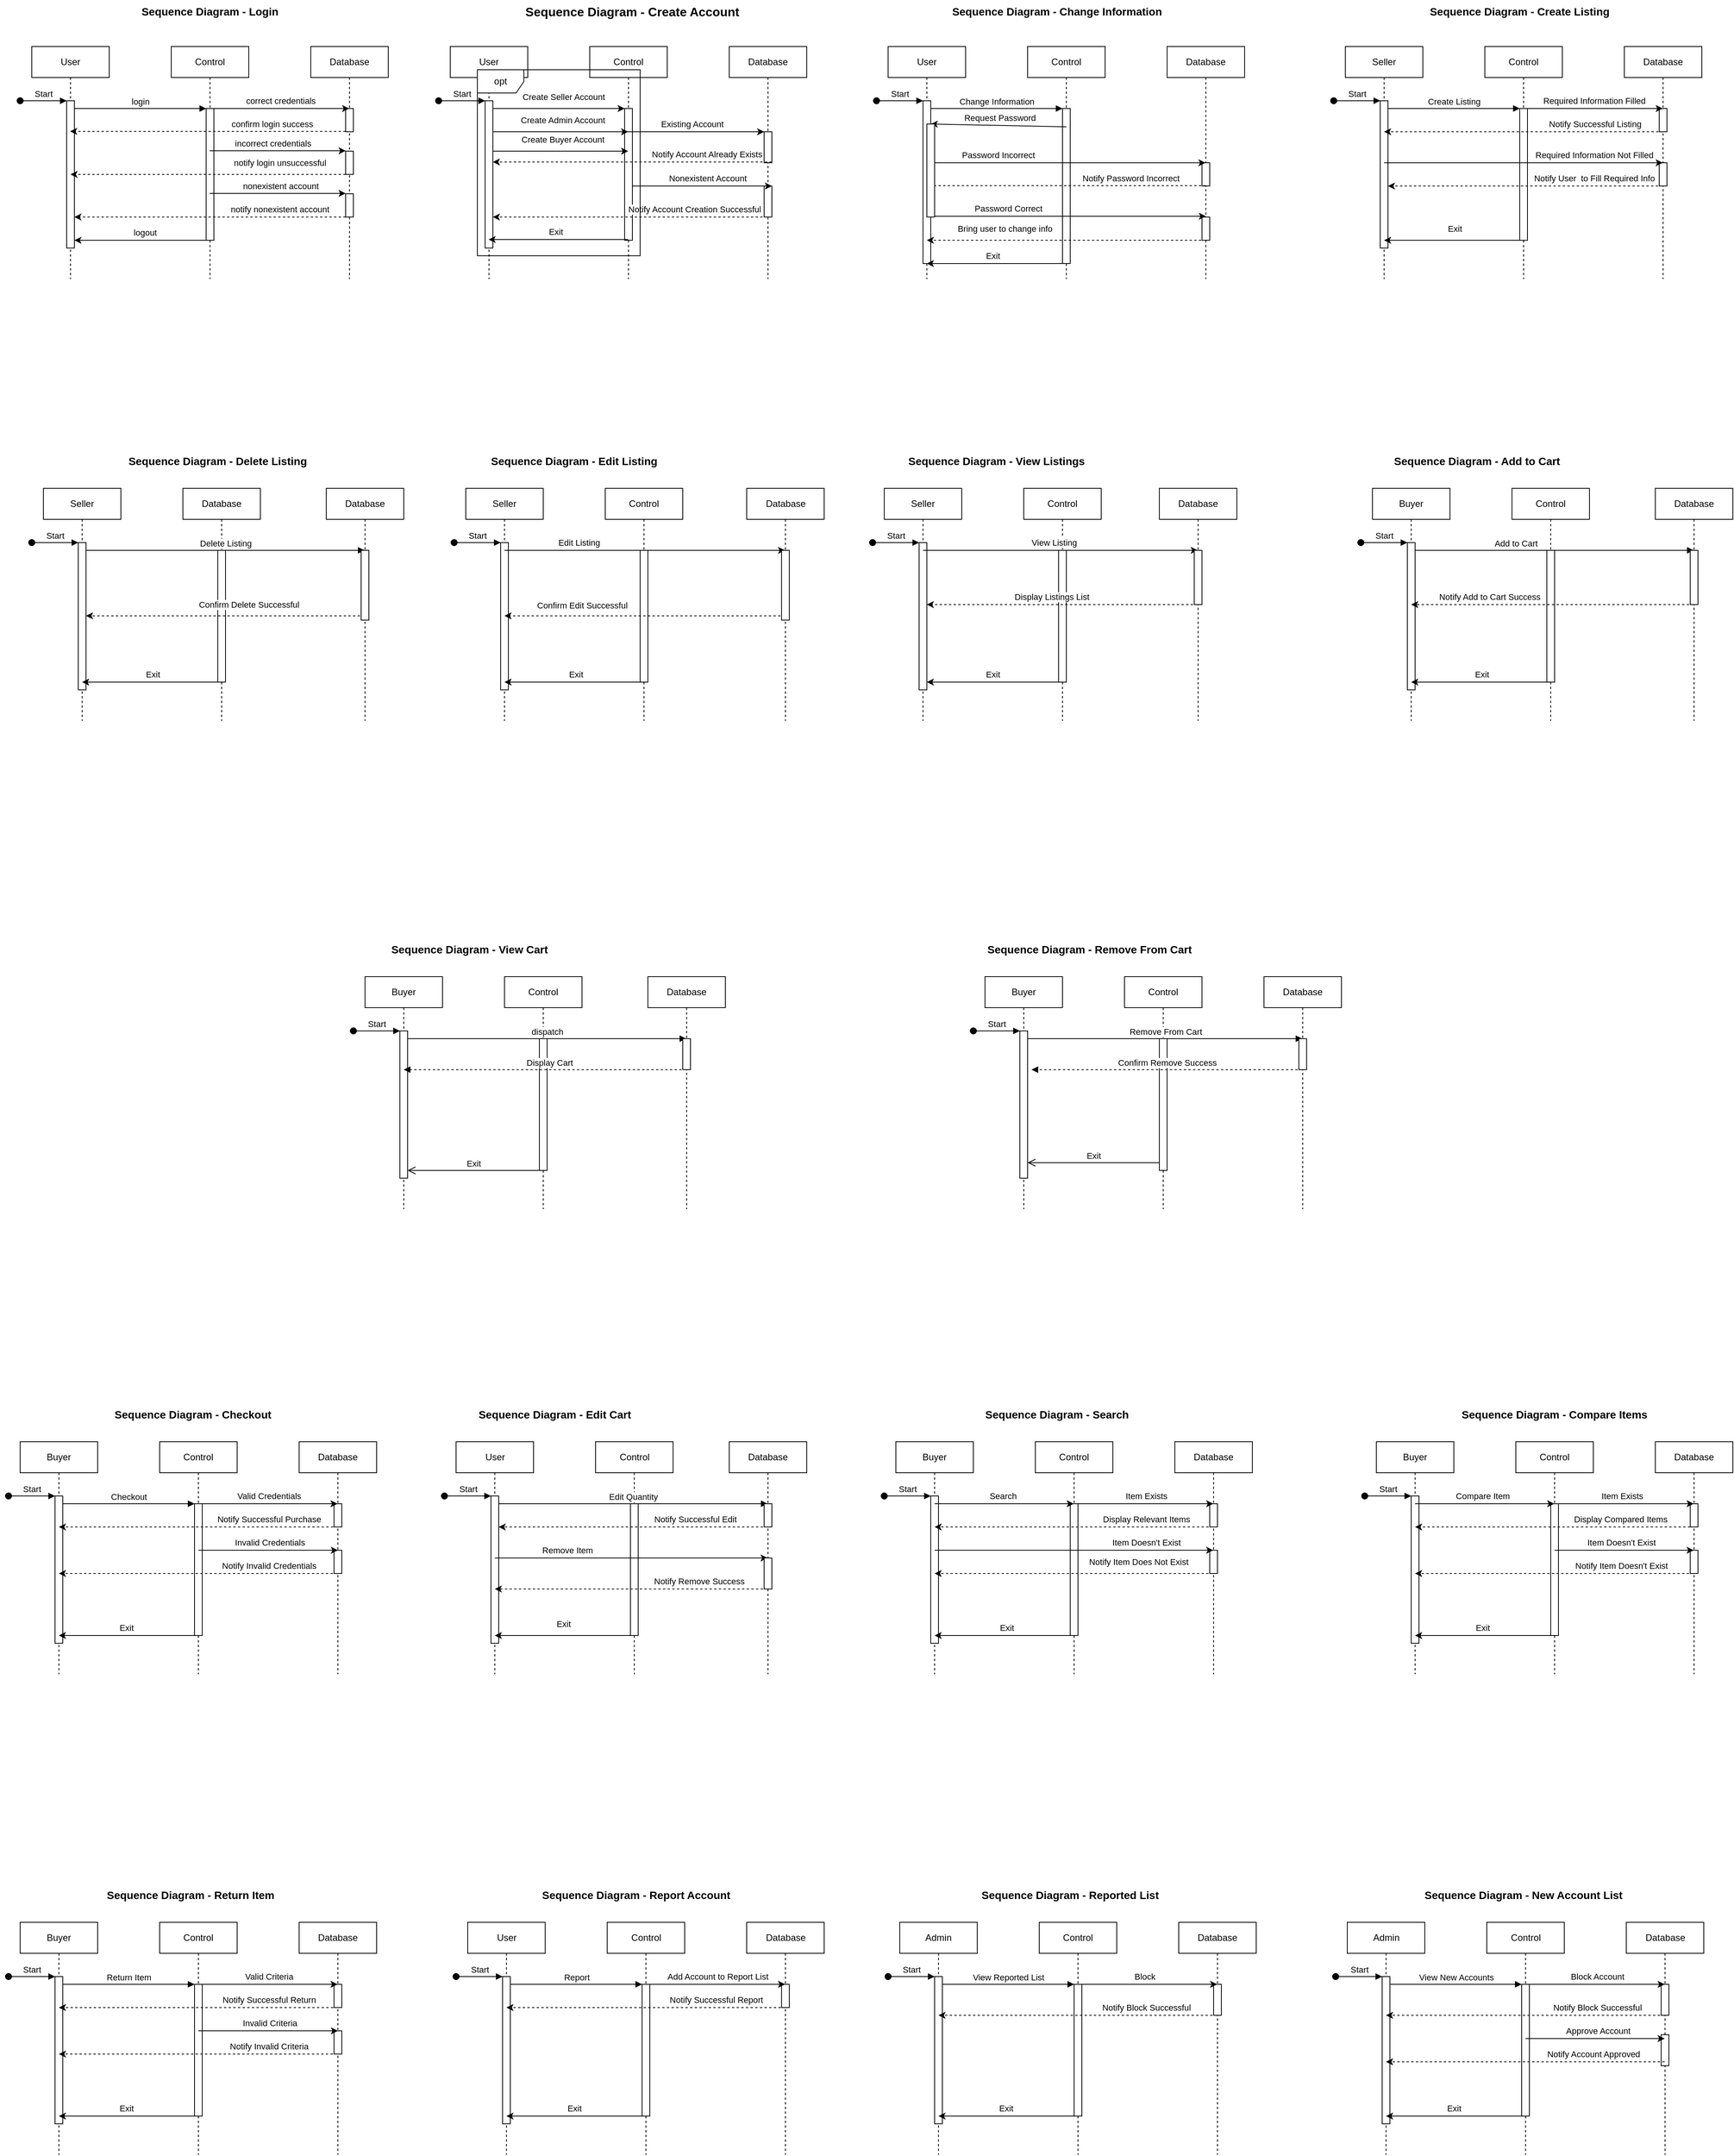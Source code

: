 <mxfile version="21.0.6" type="device"><diagram name="Page-1" id="2YBvvXClWsGukQMizWep"><mxGraphModel dx="2868" dy="1576" grid="1" gridSize="10" guides="1" tooltips="1" connect="1" arrows="1" fold="1" page="1" pageScale="1" pageWidth="2339" pageHeight="3300" math="0" shadow="0"><root><mxCell id="0"/><mxCell id="1" parent="0"/><mxCell id="aM9ryv3xv72pqoxQDRHE-1" value="User" style="shape=umlLifeline;perimeter=lifelinePerimeter;whiteSpace=wrap;html=1;container=0;dropTarget=0;collapsible=0;recursiveResize=0;outlineConnect=0;portConstraint=eastwest;newEdgeStyle={&quot;edgeStyle&quot;:&quot;elbowEdgeStyle&quot;,&quot;elbow&quot;:&quot;vertical&quot;,&quot;curved&quot;:0,&quot;rounded&quot;:0};" parent="1" vertex="1"><mxGeometry x="70" y="250" width="100" height="300" as="geometry"/></mxCell><mxCell id="aM9ryv3xv72pqoxQDRHE-2" value="" style="html=1;points=[];perimeter=orthogonalPerimeter;outlineConnect=0;targetShapes=umlLifeline;portConstraint=eastwest;newEdgeStyle={&quot;edgeStyle&quot;:&quot;elbowEdgeStyle&quot;,&quot;elbow&quot;:&quot;vertical&quot;,&quot;curved&quot;:0,&quot;rounded&quot;:0};" parent="aM9ryv3xv72pqoxQDRHE-1" vertex="1"><mxGeometry x="45" y="70" width="10" height="190" as="geometry"/></mxCell><mxCell id="aM9ryv3xv72pqoxQDRHE-3" value="Start" style="html=1;verticalAlign=bottom;startArrow=oval;endArrow=block;startSize=8;edgeStyle=elbowEdgeStyle;elbow=vertical;curved=0;rounded=0;" parent="aM9ryv3xv72pqoxQDRHE-1" target="aM9ryv3xv72pqoxQDRHE-2" edge="1"><mxGeometry relative="1" as="geometry"><mxPoint x="-15" y="70" as="sourcePoint"/></mxGeometry></mxCell><mxCell id="aM9ryv3xv72pqoxQDRHE-5" value="Control" style="shape=umlLifeline;perimeter=lifelinePerimeter;whiteSpace=wrap;html=1;container=0;dropTarget=0;collapsible=0;recursiveResize=0;outlineConnect=0;portConstraint=eastwest;newEdgeStyle={&quot;edgeStyle&quot;:&quot;elbowEdgeStyle&quot;,&quot;elbow&quot;:&quot;vertical&quot;,&quot;curved&quot;:0,&quot;rounded&quot;:0};" parent="1" vertex="1"><mxGeometry x="250" y="250" width="100" height="300" as="geometry"/></mxCell><mxCell id="aM9ryv3xv72pqoxQDRHE-6" value="" style="html=1;points=[];perimeter=orthogonalPerimeter;outlineConnect=0;targetShapes=umlLifeline;portConstraint=eastwest;newEdgeStyle={&quot;edgeStyle&quot;:&quot;elbowEdgeStyle&quot;,&quot;elbow&quot;:&quot;vertical&quot;,&quot;curved&quot;:0,&quot;rounded&quot;:0};" parent="aM9ryv3xv72pqoxQDRHE-5" vertex="1"><mxGeometry x="45" y="80" width="10" height="170" as="geometry"/></mxCell><mxCell id="aM9ryv3xv72pqoxQDRHE-7" value="login" style="html=1;verticalAlign=bottom;endArrow=block;edgeStyle=elbowEdgeStyle;elbow=vertical;curved=0;rounded=0;" parent="1" source="aM9ryv3xv72pqoxQDRHE-2" target="aM9ryv3xv72pqoxQDRHE-6" edge="1"><mxGeometry relative="1" as="geometry"><mxPoint x="225" y="340" as="sourcePoint"/><Array as="points"><mxPoint x="210" y="330"/></Array></mxGeometry></mxCell><mxCell id="QKqB1xgugYavpC7O0l6h-11" value="Database" style="shape=umlLifeline;perimeter=lifelinePerimeter;whiteSpace=wrap;html=1;container=1;dropTarget=0;collapsible=0;recursiveResize=0;outlineConnect=0;portConstraint=eastwest;newEdgeStyle={&quot;edgeStyle&quot;:&quot;elbowEdgeStyle&quot;,&quot;elbow&quot;:&quot;vertical&quot;,&quot;curved&quot;:0,&quot;rounded&quot;:0};" parent="1" vertex="1"><mxGeometry x="430" y="250" width="100" height="300" as="geometry"/></mxCell><mxCell id="QKqB1xgugYavpC7O0l6h-34" value="" style="html=1;points=[];perimeter=orthogonalPerimeter;outlineConnect=0;targetShapes=umlLifeline;portConstraint=eastwest;newEdgeStyle={&quot;edgeStyle&quot;:&quot;elbowEdgeStyle&quot;,&quot;elbow&quot;:&quot;vertical&quot;,&quot;curved&quot;:0,&quot;rounded&quot;:0};" parent="QKqB1xgugYavpC7O0l6h-11" vertex="1"><mxGeometry x="45" y="80" width="10" height="30" as="geometry"/></mxCell><mxCell id="QKqB1xgugYavpC7O0l6h-44" value="" style="html=1;points=[];perimeter=orthogonalPerimeter;outlineConnect=0;targetShapes=umlLifeline;portConstraint=eastwest;newEdgeStyle={&quot;edgeStyle&quot;:&quot;elbowEdgeStyle&quot;,&quot;elbow&quot;:&quot;vertical&quot;,&quot;curved&quot;:0,&quot;rounded&quot;:0};" parent="QKqB1xgugYavpC7O0l6h-11" vertex="1"><mxGeometry x="45" y="135" width="10" height="30" as="geometry"/></mxCell><mxCell id="QKqB1xgugYavpC7O0l6h-45" value="" style="html=1;points=[];perimeter=orthogonalPerimeter;outlineConnect=0;targetShapes=umlLifeline;portConstraint=eastwest;newEdgeStyle={&quot;edgeStyle&quot;:&quot;elbowEdgeStyle&quot;,&quot;elbow&quot;:&quot;vertical&quot;,&quot;curved&quot;:0,&quot;rounded&quot;:0};" parent="QKqB1xgugYavpC7O0l6h-11" vertex="1"><mxGeometry x="45" y="190" width="10" height="30" as="geometry"/></mxCell><mxCell id="QKqB1xgugYavpC7O0l6h-12" value="User" style="shape=umlLifeline;perimeter=lifelinePerimeter;whiteSpace=wrap;html=1;container=0;dropTarget=0;collapsible=0;recursiveResize=0;outlineConnect=0;portConstraint=eastwest;newEdgeStyle={&quot;edgeStyle&quot;:&quot;elbowEdgeStyle&quot;,&quot;elbow&quot;:&quot;vertical&quot;,&quot;curved&quot;:0,&quot;rounded&quot;:0};" parent="1" vertex="1"><mxGeometry x="610" y="250" width="100" height="300" as="geometry"/></mxCell><mxCell id="QKqB1xgugYavpC7O0l6h-13" value="" style="html=1;points=[];perimeter=orthogonalPerimeter;outlineConnect=0;targetShapes=umlLifeline;portConstraint=eastwest;newEdgeStyle={&quot;edgeStyle&quot;:&quot;elbowEdgeStyle&quot;,&quot;elbow&quot;:&quot;vertical&quot;,&quot;curved&quot;:0,&quot;rounded&quot;:0};" parent="QKqB1xgugYavpC7O0l6h-12" vertex="1"><mxGeometry x="45" y="70" width="10" height="190" as="geometry"/></mxCell><mxCell id="QKqB1xgugYavpC7O0l6h-14" value="Start" style="html=1;verticalAlign=bottom;startArrow=oval;endArrow=block;startSize=8;edgeStyle=elbowEdgeStyle;elbow=vertical;curved=0;rounded=0;" parent="QKqB1xgugYavpC7O0l6h-12" target="QKqB1xgugYavpC7O0l6h-13" edge="1"><mxGeometry relative="1" as="geometry"><mxPoint x="-15" y="70" as="sourcePoint"/></mxGeometry></mxCell><mxCell id="QKqB1xgugYavpC7O0l6h-16" value="Control" style="shape=umlLifeline;perimeter=lifelinePerimeter;whiteSpace=wrap;html=1;container=0;dropTarget=0;collapsible=0;recursiveResize=0;outlineConnect=0;portConstraint=eastwest;newEdgeStyle={&quot;edgeStyle&quot;:&quot;elbowEdgeStyle&quot;,&quot;elbow&quot;:&quot;vertical&quot;,&quot;curved&quot;:0,&quot;rounded&quot;:0};" parent="1" vertex="1"><mxGeometry x="790" y="250" width="100" height="300" as="geometry"/></mxCell><mxCell id="QKqB1xgugYavpC7O0l6h-17" value="" style="html=1;points=[];perimeter=orthogonalPerimeter;outlineConnect=0;targetShapes=umlLifeline;portConstraint=eastwest;newEdgeStyle={&quot;edgeStyle&quot;:&quot;elbowEdgeStyle&quot;,&quot;elbow&quot;:&quot;vertical&quot;,&quot;curved&quot;:0,&quot;rounded&quot;:0};" parent="QKqB1xgugYavpC7O0l6h-16" vertex="1"><mxGeometry x="45" y="80" width="10" height="170" as="geometry"/></mxCell><mxCell id="QKqB1xgugYavpC7O0l6h-22" value="Database" style="shape=umlLifeline;perimeter=lifelinePerimeter;whiteSpace=wrap;html=1;container=1;dropTarget=0;collapsible=0;recursiveResize=0;outlineConnect=0;portConstraint=eastwest;newEdgeStyle={&quot;edgeStyle&quot;:&quot;elbowEdgeStyle&quot;,&quot;elbow&quot;:&quot;vertical&quot;,&quot;curved&quot;:0,&quot;rounded&quot;:0};" parent="1" vertex="1"><mxGeometry x="970" y="250" width="100" height="300" as="geometry"/></mxCell><mxCell id="QKqB1xgugYavpC7O0l6h-46" value="" style="html=1;points=[];perimeter=orthogonalPerimeter;outlineConnect=0;targetShapes=umlLifeline;portConstraint=eastwest;newEdgeStyle={&quot;edgeStyle&quot;:&quot;elbowEdgeStyle&quot;,&quot;elbow&quot;:&quot;vertical&quot;,&quot;curved&quot;:0,&quot;rounded&quot;:0};" parent="QKqB1xgugYavpC7O0l6h-22" vertex="1"><mxGeometry x="45" y="110" width="10" height="40" as="geometry"/></mxCell><mxCell id="QKqB1xgugYavpC7O0l6h-47" value="" style="html=1;points=[];perimeter=orthogonalPerimeter;outlineConnect=0;targetShapes=umlLifeline;portConstraint=eastwest;newEdgeStyle={&quot;edgeStyle&quot;:&quot;elbowEdgeStyle&quot;,&quot;elbow&quot;:&quot;vertical&quot;,&quot;curved&quot;:0,&quot;rounded&quot;:0};" parent="QKqB1xgugYavpC7O0l6h-22" vertex="1"><mxGeometry x="45" y="180" width="10" height="40" as="geometry"/></mxCell><mxCell id="QKqB1xgugYavpC7O0l6h-23" value="Seller" style="shape=umlLifeline;perimeter=lifelinePerimeter;whiteSpace=wrap;html=1;container=0;dropTarget=0;collapsible=0;recursiveResize=0;outlineConnect=0;portConstraint=eastwest;newEdgeStyle={&quot;edgeStyle&quot;:&quot;elbowEdgeStyle&quot;,&quot;elbow&quot;:&quot;vertical&quot;,&quot;curved&quot;:0,&quot;rounded&quot;:0};" parent="1" vertex="1"><mxGeometry x="1170" y="820" width="100" height="300" as="geometry"/></mxCell><mxCell id="QKqB1xgugYavpC7O0l6h-24" value="" style="html=1;points=[];perimeter=orthogonalPerimeter;outlineConnect=0;targetShapes=umlLifeline;portConstraint=eastwest;newEdgeStyle={&quot;edgeStyle&quot;:&quot;elbowEdgeStyle&quot;,&quot;elbow&quot;:&quot;vertical&quot;,&quot;curved&quot;:0,&quot;rounded&quot;:0};" parent="QKqB1xgugYavpC7O0l6h-23" vertex="1"><mxGeometry x="45" y="70" width="10" height="190" as="geometry"/></mxCell><mxCell id="QKqB1xgugYavpC7O0l6h-25" value="Start" style="html=1;verticalAlign=bottom;startArrow=oval;endArrow=block;startSize=8;edgeStyle=elbowEdgeStyle;elbow=vertical;curved=0;rounded=0;" parent="QKqB1xgugYavpC7O0l6h-23" target="QKqB1xgugYavpC7O0l6h-24" edge="1"><mxGeometry relative="1" as="geometry"><mxPoint x="-15" y="70" as="sourcePoint"/></mxGeometry></mxCell><mxCell id="QKqB1xgugYavpC7O0l6h-27" value="Control" style="shape=umlLifeline;perimeter=lifelinePerimeter;whiteSpace=wrap;html=1;container=0;dropTarget=0;collapsible=0;recursiveResize=0;outlineConnect=0;portConstraint=eastwest;newEdgeStyle={&quot;edgeStyle&quot;:&quot;elbowEdgeStyle&quot;,&quot;elbow&quot;:&quot;vertical&quot;,&quot;curved&quot;:0,&quot;rounded&quot;:0};" parent="1" vertex="1"><mxGeometry x="1350" y="820" width="100" height="300" as="geometry"/></mxCell><mxCell id="QKqB1xgugYavpC7O0l6h-28" value="" style="html=1;points=[];perimeter=orthogonalPerimeter;outlineConnect=0;targetShapes=umlLifeline;portConstraint=eastwest;newEdgeStyle={&quot;edgeStyle&quot;:&quot;elbowEdgeStyle&quot;,&quot;elbow&quot;:&quot;vertical&quot;,&quot;curved&quot;:0,&quot;rounded&quot;:0};" parent="QKqB1xgugYavpC7O0l6h-27" vertex="1"><mxGeometry x="45" y="80" width="10" height="170" as="geometry"/></mxCell><mxCell id="QKqB1xgugYavpC7O0l6h-40" value="" style="endArrow=classic;html=1;rounded=0;" parent="1" edge="1"><mxGeometry width="50" height="50" relative="1" as="geometry"><mxPoint x="300.5" y="500" as="sourcePoint"/><mxPoint x="125" y="500" as="targetPoint"/><Array as="points"><mxPoint x="225.5" y="500"/></Array></mxGeometry></mxCell><mxCell id="QKqB1xgugYavpC7O0l6h-41" value="logout" style="edgeLabel;html=1;align=center;verticalAlign=middle;resizable=0;points=[];" parent="QKqB1xgugYavpC7O0l6h-40" vertex="1" connectable="0"><mxGeometry x="-0.031" y="-2" relative="1" as="geometry"><mxPoint y="-8" as="offset"/></mxGeometry></mxCell><mxCell id="QKqB1xgugYavpC7O0l6h-42" value="" style="endArrow=classic;html=1;rounded=0;" parent="1" source="aM9ryv3xv72pqoxQDRHE-6" target="QKqB1xgugYavpC7O0l6h-11" edge="1"><mxGeometry width="50" height="50" relative="1" as="geometry"><mxPoint x="340" y="360" as="sourcePoint"/><mxPoint x="390" y="310" as="targetPoint"/><Array as="points"><mxPoint x="380" y="330"/></Array></mxGeometry></mxCell><mxCell id="QKqB1xgugYavpC7O0l6h-43" value="correct credentials" style="edgeLabel;html=1;align=center;verticalAlign=middle;resizable=0;points=[];" parent="QKqB1xgugYavpC7O0l6h-42" vertex="1" connectable="0"><mxGeometry x="-0.014" y="2" relative="1" as="geometry"><mxPoint y="-8" as="offset"/></mxGeometry></mxCell><mxCell id="QKqB1xgugYavpC7O0l6h-48" value="" style="endArrow=classic;html=1;rounded=0;dashed=1;" parent="1" edge="1"><mxGeometry width="50" height="50" relative="1" as="geometry"><mxPoint x="475" y="359.5" as="sourcePoint"/><mxPoint x="119.5" y="359.5" as="targetPoint"/><Array as="points"><mxPoint x="350" y="359.5"/></Array></mxGeometry></mxCell><mxCell id="QKqB1xgugYavpC7O0l6h-49" value="confirm login success" style="edgeLabel;html=1;align=center;verticalAlign=middle;resizable=0;points=[];" parent="QKqB1xgugYavpC7O0l6h-48" vertex="1" connectable="0"><mxGeometry x="-0.229" y="-2" relative="1" as="geometry"><mxPoint x="42" y="-8" as="offset"/></mxGeometry></mxCell><mxCell id="QKqB1xgugYavpC7O0l6h-50" value="" style="endArrow=classic;html=1;rounded=0;" parent="1" edge="1"><mxGeometry width="50" height="50" relative="1" as="geometry"><mxPoint x="299.5" y="384.5" as="sourcePoint"/><mxPoint x="475" y="384.5" as="targetPoint"/></mxGeometry></mxCell><mxCell id="QKqB1xgugYavpC7O0l6h-51" value="incorrect credentials" style="edgeLabel;html=1;align=center;verticalAlign=middle;resizable=0;points=[];" parent="QKqB1xgugYavpC7O0l6h-50" vertex="1" connectable="0"><mxGeometry x="-0.219" y="2" relative="1" as="geometry"><mxPoint x="13" y="-8" as="offset"/></mxGeometry></mxCell><mxCell id="QKqB1xgugYavpC7O0l6h-52" value="" style="endArrow=classic;html=1;rounded=0;dashed=1;" parent="1" target="aM9ryv3xv72pqoxQDRHE-1" edge="1"><mxGeometry width="50" height="50" relative="1" as="geometry"><mxPoint x="475" y="415" as="sourcePoint"/><mxPoint x="299.5" y="415" as="targetPoint"/><Array as="points"><mxPoint x="430" y="415"/></Array></mxGeometry></mxCell><mxCell id="QKqB1xgugYavpC7O0l6h-53" value="notify login unsuccessful" style="edgeLabel;html=1;align=center;verticalAlign=middle;resizable=0;points=[];" parent="QKqB1xgugYavpC7O0l6h-52" vertex="1" connectable="0"><mxGeometry x="0.026" relative="1" as="geometry"><mxPoint x="97" y="-15" as="offset"/></mxGeometry></mxCell><mxCell id="QKqB1xgugYavpC7O0l6h-54" value="" style="endArrow=classic;html=1;rounded=0;" parent="1" edge="1"><mxGeometry width="50" height="50" relative="1" as="geometry"><mxPoint x="299.5" y="439.5" as="sourcePoint"/><mxPoint x="475" y="439.5" as="targetPoint"/></mxGeometry></mxCell><mxCell id="QKqB1xgugYavpC7O0l6h-55" value="nonexistent account" style="edgeLabel;html=1;align=center;verticalAlign=middle;resizable=0;points=[];" parent="QKqB1xgugYavpC7O0l6h-54" vertex="1" connectable="0"><mxGeometry x="0.305" relative="1" as="geometry"><mxPoint x="-23" y="-10" as="offset"/></mxGeometry></mxCell><mxCell id="QKqB1xgugYavpC7O0l6h-56" value="" style="endArrow=classic;html=1;rounded=0;dashed=1;" parent="1" edge="1"><mxGeometry width="50" height="50" relative="1" as="geometry"><mxPoint x="475" y="470" as="sourcePoint"/><mxPoint x="125" y="470" as="targetPoint"/></mxGeometry></mxCell><mxCell id="QKqB1xgugYavpC7O0l6h-57" value="notify nonexistent account" style="edgeLabel;html=1;align=center;verticalAlign=middle;resizable=0;points=[];" parent="QKqB1xgugYavpC7O0l6h-56" vertex="1" connectable="0"><mxGeometry x="0.389" relative="1" as="geometry"><mxPoint x="158" y="-10" as="offset"/></mxGeometry></mxCell><mxCell id="QKqB1xgugYavpC7O0l6h-58" value="&lt;font style=&quot;font-size: 14px;&quot;&gt;&lt;b&gt;Sequence Diagram - Login&lt;/b&gt;&lt;/font&gt;" style="text;html=1;strokeColor=none;fillColor=none;align=center;verticalAlign=middle;whiteSpace=wrap;rounded=0;" parent="1" vertex="1"><mxGeometry x="85" y="190" width="430" height="30" as="geometry"/></mxCell><mxCell id="QKqB1xgugYavpC7O0l6h-59" value="&lt;font size=&quot;3&quot;&gt;&lt;b&gt;Sequence Diagram - Create Account&lt;/b&gt;&lt;/font&gt;" style="text;html=1;strokeColor=none;fillColor=none;align=center;verticalAlign=middle;whiteSpace=wrap;rounded=0;" parent="1" vertex="1"><mxGeometry x="625" y="190" width="440" height="30" as="geometry"/></mxCell><mxCell id="QKqB1xgugYavpC7O0l6h-60" value="" style="endArrow=classic;html=1;rounded=0;" parent="1" edge="1"><mxGeometry width="50" height="50" relative="1" as="geometry"><mxPoint x="665" y="330" as="sourcePoint"/><mxPoint x="835" y="330" as="targetPoint"/></mxGeometry></mxCell><mxCell id="QKqB1xgugYavpC7O0l6h-61" value="Create Seller Account" style="edgeLabel;html=1;align=center;verticalAlign=middle;resizable=0;points=[];" parent="QKqB1xgugYavpC7O0l6h-60" vertex="1" connectable="0"><mxGeometry x="0.194" y="4" relative="1" as="geometry"><mxPoint x="-11" y="-11" as="offset"/></mxGeometry></mxCell><mxCell id="QKqB1xgugYavpC7O0l6h-62" value="" style="endArrow=classic;html=1;rounded=0;" parent="1" edge="1"><mxGeometry width="50" height="50" relative="1" as="geometry"><mxPoint x="835" y="360" as="sourcePoint"/><mxPoint x="1015" y="360" as="targetPoint"/></mxGeometry></mxCell><mxCell id="QKqB1xgugYavpC7O0l6h-63" value="Existing Account" style="edgeLabel;html=1;align=center;verticalAlign=middle;resizable=0;points=[];" parent="QKqB1xgugYavpC7O0l6h-62" vertex="1" connectable="0"><mxGeometry x="-0.228" y="-1" relative="1" as="geometry"><mxPoint x="17" y="-11" as="offset"/></mxGeometry></mxCell><mxCell id="QKqB1xgugYavpC7O0l6h-64" value="" style="endArrow=classic;html=1;rounded=0;dashed=1;" parent="1" edge="1"><mxGeometry width="50" height="50" relative="1" as="geometry"><mxPoint x="1025" y="399" as="sourcePoint"/><mxPoint x="665" y="399" as="targetPoint"/></mxGeometry></mxCell><mxCell id="QKqB1xgugYavpC7O0l6h-65" value="Notify Account Already Exists" style="edgeLabel;html=1;align=center;verticalAlign=middle;resizable=0;points=[];" parent="QKqB1xgugYavpC7O0l6h-64" vertex="1" connectable="0"><mxGeometry x="-0.392" y="1" relative="1" as="geometry"><mxPoint x="25" y="-11" as="offset"/></mxGeometry></mxCell><mxCell id="QKqB1xgugYavpC7O0l6h-66" value="" style="endArrow=classic;html=1;rounded=0;" parent="1" edge="1"><mxGeometry width="50" height="50" relative="1" as="geometry"><mxPoint x="845" y="430" as="sourcePoint"/><mxPoint x="1025" y="430" as="targetPoint"/></mxGeometry></mxCell><mxCell id="QKqB1xgugYavpC7O0l6h-67" value="Nonexistent Account" style="edgeLabel;html=1;align=center;verticalAlign=middle;resizable=0;points=[];" parent="QKqB1xgugYavpC7O0l6h-66" vertex="1" connectable="0"><mxGeometry x="0.194" y="2" relative="1" as="geometry"><mxPoint x="-11" y="-8" as="offset"/></mxGeometry></mxCell><mxCell id="QKqB1xgugYavpC7O0l6h-74" value="" style="endArrow=classic;html=1;rounded=0;dashed=1;" parent="1" edge="1"><mxGeometry width="50" height="50" relative="1" as="geometry"><mxPoint x="1025" y="470" as="sourcePoint"/><mxPoint x="665" y="470" as="targetPoint"/></mxGeometry></mxCell><mxCell id="QKqB1xgugYavpC7O0l6h-75" value="Notify Account Creation Successful" style="edgeLabel;html=1;align=center;verticalAlign=middle;resizable=0;points=[];" parent="QKqB1xgugYavpC7O0l6h-74" vertex="1" connectable="0"><mxGeometry x="0.347" relative="1" as="geometry"><mxPoint x="142" y="-10" as="offset"/></mxGeometry></mxCell><mxCell id="QKqB1xgugYavpC7O0l6h-76" value="" style="endArrow=classic;html=1;rounded=0;" parent="1" edge="1"><mxGeometry width="50" height="50" relative="1" as="geometry"><mxPoint x="839.5" y="499" as="sourcePoint"/><mxPoint x="659.5" y="499" as="targetPoint"/></mxGeometry></mxCell><mxCell id="QKqB1xgugYavpC7O0l6h-77" value="Exit" style="edgeLabel;html=1;align=center;verticalAlign=middle;resizable=0;points=[];" parent="QKqB1xgugYavpC7O0l6h-76" vertex="1" connectable="0"><mxGeometry x="0.328" relative="1" as="geometry"><mxPoint x="26" y="-10" as="offset"/></mxGeometry></mxCell><mxCell id="QKqB1xgugYavpC7O0l6h-100" value="User" style="shape=umlLifeline;perimeter=lifelinePerimeter;whiteSpace=wrap;html=1;container=0;dropTarget=0;collapsible=0;recursiveResize=0;outlineConnect=0;portConstraint=eastwest;newEdgeStyle={&quot;edgeStyle&quot;:&quot;elbowEdgeStyle&quot;,&quot;elbow&quot;:&quot;vertical&quot;,&quot;curved&quot;:0,&quot;rounded&quot;:0};" parent="1" vertex="1"><mxGeometry x="1175" y="250" width="100" height="300" as="geometry"/></mxCell><mxCell id="QKqB1xgugYavpC7O0l6h-101" value="" style="html=1;points=[];perimeter=orthogonalPerimeter;outlineConnect=0;targetShapes=umlLifeline;portConstraint=eastwest;newEdgeStyle={&quot;edgeStyle&quot;:&quot;elbowEdgeStyle&quot;,&quot;elbow&quot;:&quot;vertical&quot;,&quot;curved&quot;:0,&quot;rounded&quot;:0};" parent="QKqB1xgugYavpC7O0l6h-100" vertex="1"><mxGeometry x="45" y="70" width="10" height="210" as="geometry"/></mxCell><mxCell id="QKqB1xgugYavpC7O0l6h-102" value="Start" style="html=1;verticalAlign=bottom;startArrow=oval;endArrow=block;startSize=8;edgeStyle=elbowEdgeStyle;elbow=vertical;curved=0;rounded=0;" parent="QKqB1xgugYavpC7O0l6h-100" target="QKqB1xgugYavpC7O0l6h-101" edge="1"><mxGeometry relative="1" as="geometry"><mxPoint x="-15" y="70" as="sourcePoint"/></mxGeometry></mxCell><mxCell id="QKqB1xgugYavpC7O0l6h-104" value="Control" style="shape=umlLifeline;perimeter=lifelinePerimeter;whiteSpace=wrap;html=1;container=0;dropTarget=0;collapsible=0;recursiveResize=0;outlineConnect=0;portConstraint=eastwest;newEdgeStyle={&quot;edgeStyle&quot;:&quot;elbowEdgeStyle&quot;,&quot;elbow&quot;:&quot;vertical&quot;,&quot;curved&quot;:0,&quot;rounded&quot;:0};" parent="1" vertex="1"><mxGeometry x="1355" y="250" width="100" height="300" as="geometry"/></mxCell><mxCell id="QKqB1xgugYavpC7O0l6h-105" value="" style="html=1;points=[];perimeter=orthogonalPerimeter;outlineConnect=0;targetShapes=umlLifeline;portConstraint=eastwest;newEdgeStyle={&quot;edgeStyle&quot;:&quot;elbowEdgeStyle&quot;,&quot;elbow&quot;:&quot;vertical&quot;,&quot;curved&quot;:0,&quot;rounded&quot;:0};" parent="QKqB1xgugYavpC7O0l6h-104" vertex="1"><mxGeometry x="45" y="80" width="10" height="200" as="geometry"/></mxCell><mxCell id="QKqB1xgugYavpC7O0l6h-106" value="Change Information" style="html=1;verticalAlign=bottom;endArrow=block;edgeStyle=elbowEdgeStyle;elbow=vertical;curved=0;rounded=0;" parent="1" source="QKqB1xgugYavpC7O0l6h-101" target="QKqB1xgugYavpC7O0l6h-105" edge="1"><mxGeometry relative="1" as="geometry"><mxPoint x="1330" y="340" as="sourcePoint"/><Array as="points"><mxPoint x="1315" y="330"/></Array></mxGeometry></mxCell><mxCell id="QKqB1xgugYavpC7O0l6h-110" value="Database" style="shape=umlLifeline;perimeter=lifelinePerimeter;whiteSpace=wrap;html=1;container=1;dropTarget=0;collapsible=0;recursiveResize=0;outlineConnect=0;portConstraint=eastwest;newEdgeStyle={&quot;edgeStyle&quot;:&quot;elbowEdgeStyle&quot;,&quot;elbow&quot;:&quot;vertical&quot;,&quot;curved&quot;:0,&quot;rounded&quot;:0};" parent="1" vertex="1"><mxGeometry x="1535" y="250" width="100" height="300" as="geometry"/></mxCell><mxCell id="QKqB1xgugYavpC7O0l6h-72" value="" style="html=1;points=[];perimeter=orthogonalPerimeter;outlineConnect=0;targetShapes=umlLifeline;portConstraint=eastwest;newEdgeStyle={&quot;edgeStyle&quot;:&quot;elbowEdgeStyle&quot;,&quot;elbow&quot;:&quot;vertical&quot;,&quot;curved&quot;:0,&quot;rounded&quot;:0};" parent="QKqB1xgugYavpC7O0l6h-110" vertex="1"><mxGeometry x="45" y="220" width="10" height="30" as="geometry"/></mxCell><mxCell id="QKqB1xgugYavpC7O0l6h-71" value="" style="html=1;points=[];perimeter=orthogonalPerimeter;outlineConnect=0;targetShapes=umlLifeline;portConstraint=eastwest;newEdgeStyle={&quot;edgeStyle&quot;:&quot;elbowEdgeStyle&quot;,&quot;elbow&quot;:&quot;vertical&quot;,&quot;curved&quot;:0,&quot;rounded&quot;:0};" parent="QKqB1xgugYavpC7O0l6h-110" vertex="1"><mxGeometry x="45" y="150" width="10" height="30" as="geometry"/></mxCell><mxCell id="QKqB1xgugYavpC7O0l6h-111" value="Seller" style="shape=umlLifeline;perimeter=lifelinePerimeter;whiteSpace=wrap;html=1;container=0;dropTarget=0;collapsible=0;recursiveResize=0;outlineConnect=0;portConstraint=eastwest;newEdgeStyle={&quot;edgeStyle&quot;:&quot;elbowEdgeStyle&quot;,&quot;elbow&quot;:&quot;vertical&quot;,&quot;curved&quot;:0,&quot;rounded&quot;:0};" parent="1" vertex="1"><mxGeometry x="1765" y="250" width="100" height="300" as="geometry"/></mxCell><mxCell id="QKqB1xgugYavpC7O0l6h-112" value="" style="html=1;points=[];perimeter=orthogonalPerimeter;outlineConnect=0;targetShapes=umlLifeline;portConstraint=eastwest;newEdgeStyle={&quot;edgeStyle&quot;:&quot;elbowEdgeStyle&quot;,&quot;elbow&quot;:&quot;vertical&quot;,&quot;curved&quot;:0,&quot;rounded&quot;:0};" parent="QKqB1xgugYavpC7O0l6h-111" vertex="1"><mxGeometry x="45" y="70" width="10" height="190" as="geometry"/></mxCell><mxCell id="QKqB1xgugYavpC7O0l6h-113" value="Start" style="html=1;verticalAlign=bottom;startArrow=oval;endArrow=block;startSize=8;edgeStyle=elbowEdgeStyle;elbow=vertical;curved=0;rounded=0;" parent="QKqB1xgugYavpC7O0l6h-111" target="QKqB1xgugYavpC7O0l6h-112" edge="1"><mxGeometry relative="1" as="geometry"><mxPoint x="-15" y="70" as="sourcePoint"/></mxGeometry></mxCell><mxCell id="QKqB1xgugYavpC7O0l6h-115" value="Control" style="shape=umlLifeline;perimeter=lifelinePerimeter;whiteSpace=wrap;html=1;container=0;dropTarget=0;collapsible=0;recursiveResize=0;outlineConnect=0;portConstraint=eastwest;newEdgeStyle={&quot;edgeStyle&quot;:&quot;elbowEdgeStyle&quot;,&quot;elbow&quot;:&quot;vertical&quot;,&quot;curved&quot;:0,&quot;rounded&quot;:0};" parent="1" vertex="1"><mxGeometry x="1945" y="250" width="100" height="300" as="geometry"/></mxCell><mxCell id="QKqB1xgugYavpC7O0l6h-116" value="" style="html=1;points=[];perimeter=orthogonalPerimeter;outlineConnect=0;targetShapes=umlLifeline;portConstraint=eastwest;newEdgeStyle={&quot;edgeStyle&quot;:&quot;elbowEdgeStyle&quot;,&quot;elbow&quot;:&quot;vertical&quot;,&quot;curved&quot;:0,&quot;rounded&quot;:0};" parent="QKqB1xgugYavpC7O0l6h-115" vertex="1"><mxGeometry x="45" y="80" width="10" height="170" as="geometry"/></mxCell><mxCell id="QKqB1xgugYavpC7O0l6h-117" value="Create Listing" style="html=1;verticalAlign=bottom;endArrow=block;edgeStyle=elbowEdgeStyle;elbow=vertical;curved=0;rounded=0;" parent="1" source="QKqB1xgugYavpC7O0l6h-112" target="QKqB1xgugYavpC7O0l6h-116" edge="1"><mxGeometry relative="1" as="geometry"><mxPoint x="1920" y="340" as="sourcePoint"/><Array as="points"><mxPoint x="1905" y="330"/></Array></mxGeometry></mxCell><mxCell id="QKqB1xgugYavpC7O0l6h-121" value="Database" style="shape=umlLifeline;perimeter=lifelinePerimeter;whiteSpace=wrap;html=1;container=1;dropTarget=0;collapsible=0;recursiveResize=0;outlineConnect=0;portConstraint=eastwest;newEdgeStyle={&quot;edgeStyle&quot;:&quot;elbowEdgeStyle&quot;,&quot;elbow&quot;:&quot;vertical&quot;,&quot;curved&quot;:0,&quot;rounded&quot;:0};" parent="1" vertex="1"><mxGeometry x="2125" y="250" width="100" height="300" as="geometry"/></mxCell><mxCell id="QKqB1xgugYavpC7O0l6h-69" value="" style="html=1;points=[];perimeter=orthogonalPerimeter;outlineConnect=0;targetShapes=umlLifeline;portConstraint=eastwest;newEdgeStyle={&quot;edgeStyle&quot;:&quot;elbowEdgeStyle&quot;,&quot;elbow&quot;:&quot;vertical&quot;,&quot;curved&quot;:0,&quot;rounded&quot;:0};" parent="QKqB1xgugYavpC7O0l6h-121" vertex="1"><mxGeometry x="45" y="80" width="10" height="30" as="geometry"/></mxCell><mxCell id="QKqB1xgugYavpC7O0l6h-68" value="" style="html=1;points=[];perimeter=orthogonalPerimeter;outlineConnect=0;targetShapes=umlLifeline;portConstraint=eastwest;newEdgeStyle={&quot;edgeStyle&quot;:&quot;elbowEdgeStyle&quot;,&quot;elbow&quot;:&quot;vertical&quot;,&quot;curved&quot;:0,&quot;rounded&quot;:0};" parent="QKqB1xgugYavpC7O0l6h-121" vertex="1"><mxGeometry x="45" y="150" width="10" height="30" as="geometry"/></mxCell><mxCell id="QKqB1xgugYavpC7O0l6h-122" value="&lt;span style=&quot;font-size: 14px;&quot;&gt;&lt;b&gt;Sequence Diagram - Change Information&amp;nbsp;&lt;/b&gt;&lt;/span&gt;" style="text;html=1;strokeColor=none;fillColor=none;align=center;verticalAlign=middle;whiteSpace=wrap;rounded=0;" parent="1" vertex="1"><mxGeometry x="1175" y="190" width="440" height="30" as="geometry"/></mxCell><mxCell id="QKqB1xgugYavpC7O0l6h-124" value="" style="endArrow=classic;html=1;rounded=0;" parent="1" edge="1"><mxGeometry width="50" height="50" relative="1" as="geometry"><mxPoint x="665" y="360" as="sourcePoint"/><mxPoint x="839.5" y="360" as="targetPoint"/></mxGeometry></mxCell><mxCell id="QKqB1xgugYavpC7O0l6h-125" value="Create Admin Account" style="edgeLabel;html=1;align=center;verticalAlign=middle;resizable=0;points=[];" parent="QKqB1xgugYavpC7O0l6h-124" vertex="1" connectable="0"><mxGeometry x="0.249" y="1" relative="1" as="geometry"><mxPoint x="-19" y="-14" as="offset"/></mxGeometry></mxCell><mxCell id="QKqB1xgugYavpC7O0l6h-126" value="" style="endArrow=classic;html=1;rounded=0;" parent="1" edge="1"><mxGeometry width="50" height="50" relative="1" as="geometry"><mxPoint x="665" y="385" as="sourcePoint"/><mxPoint x="839.5" y="385" as="targetPoint"/></mxGeometry></mxCell><mxCell id="QKqB1xgugYavpC7O0l6h-127" value="Create Buyer Account" style="edgeLabel;html=1;align=center;verticalAlign=middle;resizable=0;points=[];" parent="QKqB1xgugYavpC7O0l6h-126" vertex="1" connectable="0"><mxGeometry x="0.123" y="-1" relative="1" as="geometry"><mxPoint x="-8" y="-16" as="offset"/></mxGeometry></mxCell><mxCell id="QKqB1xgugYavpC7O0l6h-128" value="opt" style="shape=umlFrame;whiteSpace=wrap;html=1;pointerEvents=0;" parent="1" vertex="1"><mxGeometry x="645" y="280" width="210" height="240" as="geometry"/></mxCell><mxCell id="QKqB1xgugYavpC7O0l6h-130" value="" style="endArrow=classic;html=1;rounded=0;exitX=0.5;exitY=0.118;exitDx=0;exitDy=0;exitPerimeter=0;" parent="1" source="QKqB1xgugYavpC7O0l6h-105" edge="1"><mxGeometry width="50" height="50" relative="1" as="geometry"><mxPoint x="1395" y="350" as="sourcePoint"/><mxPoint x="1230" y="350" as="targetPoint"/></mxGeometry></mxCell><mxCell id="QKqB1xgugYavpC7O0l6h-131" value="Request Password" style="edgeLabel;html=1;align=center;verticalAlign=middle;resizable=0;points=[];" parent="QKqB1xgugYavpC7O0l6h-130" vertex="1" connectable="0"><mxGeometry x="-0.15" y="2" relative="1" as="geometry"><mxPoint x="-12" y="-12" as="offset"/></mxGeometry></mxCell><mxCell id="QKqB1xgugYavpC7O0l6h-134" value="" style="endArrow=classic;html=1;rounded=0;" parent="1" edge="1"><mxGeometry width="50" height="50" relative="1" as="geometry"><mxPoint x="1230" y="469" as="sourcePoint"/><mxPoint x="1585" y="469" as="targetPoint"/></mxGeometry></mxCell><mxCell id="QKqB1xgugYavpC7O0l6h-135" value="Password Correct" style="edgeLabel;html=1;align=center;verticalAlign=middle;resizable=0;points=[];" parent="QKqB1xgugYavpC7O0l6h-134" vertex="1" connectable="0"><mxGeometry x="-0.353" y="-1" relative="1" as="geometry"><mxPoint x="-15" y="-11" as="offset"/></mxGeometry></mxCell><mxCell id="QKqB1xgugYavpC7O0l6h-136" value="" style="endArrow=classic;html=1;rounded=0;dashed=1;" parent="1" edge="1"><mxGeometry width="50" height="50" relative="1" as="geometry"><mxPoint x="1585" y="500" as="sourcePoint"/><mxPoint x="1225" y="500" as="targetPoint"/></mxGeometry></mxCell><mxCell id="QKqB1xgugYavpC7O0l6h-137" value="Bring user to change info&amp;nbsp;" style="edgeLabel;html=1;align=center;verticalAlign=middle;resizable=0;points=[];" parent="QKqB1xgugYavpC7O0l6h-136" vertex="1" connectable="0"><mxGeometry x="0.592" y="-4" relative="1" as="geometry"><mxPoint x="28" y="-11" as="offset"/></mxGeometry></mxCell><mxCell id="QKqB1xgugYavpC7O0l6h-138" value="" style="endArrow=classic;html=1;rounded=0;" parent="1" source="QKqB1xgugYavpC7O0l6h-100" target="QKqB1xgugYavpC7O0l6h-110" edge="1"><mxGeometry width="50" height="50" relative="1" as="geometry"><mxPoint x="1305" y="440" as="sourcePoint"/><mxPoint x="1355" y="390" as="targetPoint"/></mxGeometry></mxCell><mxCell id="QKqB1xgugYavpC7O0l6h-139" value="Password Incorrect" style="edgeLabel;html=1;align=center;verticalAlign=middle;resizable=0;points=[];" parent="QKqB1xgugYavpC7O0l6h-138" vertex="1" connectable="0"><mxGeometry x="-0.564" y="-1" relative="1" as="geometry"><mxPoint x="13" y="-11" as="offset"/></mxGeometry></mxCell><mxCell id="QKqB1xgugYavpC7O0l6h-140" value="" style="endArrow=classic;html=1;rounded=0;dashed=1;startArrow=none;" parent="1" source="QKqB1xgugYavpC7O0l6h-70" edge="1"><mxGeometry width="50" height="50" relative="1" as="geometry"><mxPoint x="1585" y="429.5" as="sourcePoint"/><mxPoint x="1230.5" y="429.5" as="targetPoint"/></mxGeometry></mxCell><mxCell id="QKqB1xgugYavpC7O0l6h-142" value="" style="endArrow=classic;html=1;rounded=0;" parent="1" source="QKqB1xgugYavpC7O0l6h-104" target="QKqB1xgugYavpC7O0l6h-100" edge="1"><mxGeometry width="50" height="50" relative="1" as="geometry"><mxPoint x="1265" y="600" as="sourcePoint"/><mxPoint x="1315" y="550" as="targetPoint"/><Array as="points"><mxPoint x="1335" y="530"/></Array></mxGeometry></mxCell><mxCell id="QKqB1xgugYavpC7O0l6h-143" value="Exit" style="edgeLabel;html=1;align=center;verticalAlign=middle;resizable=0;points=[];" parent="QKqB1xgugYavpC7O0l6h-142" vertex="1" connectable="0"><mxGeometry x="0.061" relative="1" as="geometry"><mxPoint y="-10" as="offset"/></mxGeometry></mxCell><mxCell id="QKqB1xgugYavpC7O0l6h-144" value="&lt;font style=&quot;font-size: 14px;&quot;&gt;&lt;b&gt;Sequence Diagram - Create Listing&lt;/b&gt;&lt;/font&gt;" style="text;html=1;strokeColor=none;fillColor=none;align=center;verticalAlign=middle;whiteSpace=wrap;rounded=0;" parent="1" vertex="1"><mxGeometry x="1765" y="190" width="450" height="30" as="geometry"/></mxCell><mxCell id="QKqB1xgugYavpC7O0l6h-145" value="" style="endArrow=classic;html=1;rounded=0;" parent="1" source="QKqB1xgugYavpC7O0l6h-115" target="QKqB1xgugYavpC7O0l6h-121" edge="1"><mxGeometry width="50" height="50" relative="1" as="geometry"><mxPoint x="2035" y="450" as="sourcePoint"/><mxPoint x="2085" y="400" as="targetPoint"/><Array as="points"><mxPoint x="2055" y="330"/></Array></mxGeometry></mxCell><mxCell id="QKqB1xgugYavpC7O0l6h-146" value="Required Information Filled" style="edgeLabel;html=1;align=center;verticalAlign=middle;resizable=0;points=[];" parent="QKqB1xgugYavpC7O0l6h-145" vertex="1" connectable="0"><mxGeometry x="0.061" y="2" relative="1" as="geometry"><mxPoint x="-4" y="-8" as="offset"/></mxGeometry></mxCell><mxCell id="QKqB1xgugYavpC7O0l6h-147" value="" style="endArrow=classic;html=1;rounded=0;dashed=1;" parent="1" edge="1"><mxGeometry width="50" height="50" relative="1" as="geometry"><mxPoint x="2175" y="360" as="sourcePoint"/><mxPoint x="1815" y="360" as="targetPoint"/></mxGeometry></mxCell><mxCell id="QKqB1xgugYavpC7O0l6h-148" value="Notify Successful Listing" style="edgeLabel;html=1;align=center;verticalAlign=middle;resizable=0;points=[];" parent="QKqB1xgugYavpC7O0l6h-147" vertex="1" connectable="0"><mxGeometry x="-0.135" relative="1" as="geometry"><mxPoint x="67" y="-10" as="offset"/></mxGeometry></mxCell><mxCell id="QKqB1xgugYavpC7O0l6h-149" value="" style="endArrow=classic;html=1;rounded=0;" parent="1" source="QKqB1xgugYavpC7O0l6h-111" target="QKqB1xgugYavpC7O0l6h-121" edge="1"><mxGeometry width="50" height="50" relative="1" as="geometry"><mxPoint x="1875" y="440" as="sourcePoint"/><mxPoint x="1925" y="390" as="targetPoint"/></mxGeometry></mxCell><mxCell id="QKqB1xgugYavpC7O0l6h-150" value="Required Information Not Filled" style="edgeLabel;html=1;align=center;verticalAlign=middle;resizable=0;points=[];" parent="QKqB1xgugYavpC7O0l6h-149" vertex="1" connectable="0"><mxGeometry x="-0.397" relative="1" as="geometry"><mxPoint x="162" y="-10" as="offset"/></mxGeometry></mxCell><mxCell id="QKqB1xgugYavpC7O0l6h-151" value="" style="endArrow=classic;html=1;rounded=0;dashed=1;" parent="1" source="QKqB1xgugYavpC7O0l6h-121" target="QKqB1xgugYavpC7O0l6h-112" edge="1"><mxGeometry width="50" height="50" relative="1" as="geometry"><mxPoint x="2045" y="540" as="sourcePoint"/><mxPoint x="2095" y="490" as="targetPoint"/><Array as="points"><mxPoint x="1905" y="430"/></Array></mxGeometry></mxCell><mxCell id="QKqB1xgugYavpC7O0l6h-152" value="Notify User&amp;nbsp; to Fill Required Info" style="edgeLabel;html=1;align=center;verticalAlign=middle;resizable=0;points=[];" parent="QKqB1xgugYavpC7O0l6h-151" vertex="1" connectable="0"><mxGeometry x="0.645" y="1" relative="1" as="geometry"><mxPoint x="203" y="-11" as="offset"/></mxGeometry></mxCell><mxCell id="QKqB1xgugYavpC7O0l6h-153" value="" style="endArrow=classic;html=1;rounded=0;" parent="1" source="QKqB1xgugYavpC7O0l6h-115" target="QKqB1xgugYavpC7O0l6h-111" edge="1"><mxGeometry width="50" height="50" relative="1" as="geometry"><mxPoint x="1855" y="510" as="sourcePoint"/><mxPoint x="1905" y="460" as="targetPoint"/><Array as="points"><mxPoint x="1915" y="500"/></Array></mxGeometry></mxCell><mxCell id="QKqB1xgugYavpC7O0l6h-154" value="Exit" style="edgeLabel;html=1;align=center;verticalAlign=middle;resizable=0;points=[];" parent="QKqB1xgugYavpC7O0l6h-153" vertex="1" connectable="0"><mxGeometry x="0.106" y="-4" relative="1" as="geometry"><mxPoint x="11" y="-11" as="offset"/></mxGeometry></mxCell><mxCell id="QKqB1xgugYavpC7O0l6h-155" value="Seller" style="shape=umlLifeline;perimeter=lifelinePerimeter;whiteSpace=wrap;html=1;container=0;dropTarget=0;collapsible=0;recursiveResize=0;outlineConnect=0;portConstraint=eastwest;newEdgeStyle={&quot;edgeStyle&quot;:&quot;elbowEdgeStyle&quot;,&quot;elbow&quot;:&quot;vertical&quot;,&quot;curved&quot;:0,&quot;rounded&quot;:0};" parent="1" vertex="1"><mxGeometry x="85" y="820" width="100" height="300" as="geometry"/></mxCell><mxCell id="QKqB1xgugYavpC7O0l6h-156" value="" style="html=1;points=[];perimeter=orthogonalPerimeter;outlineConnect=0;targetShapes=umlLifeline;portConstraint=eastwest;newEdgeStyle={&quot;edgeStyle&quot;:&quot;elbowEdgeStyle&quot;,&quot;elbow&quot;:&quot;vertical&quot;,&quot;curved&quot;:0,&quot;rounded&quot;:0};" parent="QKqB1xgugYavpC7O0l6h-155" vertex="1"><mxGeometry x="45" y="70" width="10" height="190" as="geometry"/></mxCell><mxCell id="QKqB1xgugYavpC7O0l6h-157" value="Start" style="html=1;verticalAlign=bottom;startArrow=oval;endArrow=block;startSize=8;edgeStyle=elbowEdgeStyle;elbow=vertical;curved=0;rounded=0;" parent="QKqB1xgugYavpC7O0l6h-155" target="QKqB1xgugYavpC7O0l6h-156" edge="1"><mxGeometry relative="1" as="geometry"><mxPoint x="-15" y="70" as="sourcePoint"/></mxGeometry></mxCell><mxCell id="QKqB1xgugYavpC7O0l6h-159" value="Database" style="shape=umlLifeline;perimeter=lifelinePerimeter;whiteSpace=wrap;html=1;container=0;dropTarget=0;collapsible=0;recursiveResize=0;outlineConnect=0;portConstraint=eastwest;newEdgeStyle={&quot;edgeStyle&quot;:&quot;elbowEdgeStyle&quot;,&quot;elbow&quot;:&quot;vertical&quot;,&quot;curved&quot;:0,&quot;rounded&quot;:0};" parent="1" vertex="1"><mxGeometry x="265" y="820" width="100" height="300" as="geometry"/></mxCell><mxCell id="QKqB1xgugYavpC7O0l6h-160" value="" style="html=1;points=[];perimeter=orthogonalPerimeter;outlineConnect=0;targetShapes=umlLifeline;portConstraint=eastwest;newEdgeStyle={&quot;edgeStyle&quot;:&quot;elbowEdgeStyle&quot;,&quot;elbow&quot;:&quot;vertical&quot;,&quot;curved&quot;:0,&quot;rounded&quot;:0};" parent="QKqB1xgugYavpC7O0l6h-159" vertex="1"><mxGeometry x="45" y="80" width="10" height="170" as="geometry"/></mxCell><mxCell id="QKqB1xgugYavpC7O0l6h-161" value="Delete Listing" style="html=1;verticalAlign=bottom;endArrow=block;edgeStyle=elbowEdgeStyle;elbow=vertical;curved=0;rounded=0;" parent="1" source="QKqB1xgugYavpC7O0l6h-156" target="ubG7BB-rnTy0gao0ZvdQ-19" edge="1"><mxGeometry relative="1" as="geometry"><mxPoint x="240" y="910" as="sourcePoint"/><Array as="points"><mxPoint x="225" y="900"/></Array></mxGeometry></mxCell><mxCell id="QKqB1xgugYavpC7O0l6h-166" value="" style="endArrow=none;html=1;rounded=0;dashed=1;" parent="1" target="QKqB1xgugYavpC7O0l6h-70" edge="1"><mxGeometry width="50" height="50" relative="1" as="geometry"><mxPoint x="1585" y="429.5" as="sourcePoint"/><mxPoint x="1230.5" y="429.5" as="targetPoint"/></mxGeometry></mxCell><mxCell id="QKqB1xgugYavpC7O0l6h-167" value="Notify Password Incorrect" style="edgeLabel;html=1;align=center;verticalAlign=middle;resizable=0;points=[];" parent="QKqB1xgugYavpC7O0l6h-166" vertex="1" connectable="0"><mxGeometry x="-0.354" relative="1" as="geometry"><mxPoint x="16" y="-10" as="offset"/></mxGeometry></mxCell><mxCell id="QKqB1xgugYavpC7O0l6h-70" value="" style="html=1;points=[];perimeter=orthogonalPerimeter;outlineConnect=0;targetShapes=umlLifeline;portConstraint=eastwest;newEdgeStyle={&quot;edgeStyle&quot;:&quot;elbowEdgeStyle&quot;,&quot;elbow&quot;:&quot;vertical&quot;,&quot;curved&quot;:0,&quot;rounded&quot;:0};" parent="1" vertex="1"><mxGeometry x="1225" y="350" width="10" height="120" as="geometry"/></mxCell><mxCell id="QKqB1xgugYavpC7O0l6h-168" value="&lt;font style=&quot;font-size: 14px;&quot;&gt;&lt;b&gt;Sequence Diagram - Delete Listing&lt;/b&gt;&lt;/font&gt;" style="text;html=1;strokeColor=none;fillColor=none;align=center;verticalAlign=middle;whiteSpace=wrap;rounded=0;" parent="1" vertex="1"><mxGeometry x="135" y="770" width="350" height="30" as="geometry"/></mxCell><mxCell id="QKqB1xgugYavpC7O0l6h-170" value="" style="endArrow=classic;html=1;rounded=0;dashed=1;" parent="1" edge="1" source="ubG7BB-rnTy0gao0ZvdQ-19"><mxGeometry width="50" height="50" relative="1" as="geometry"><mxPoint x="310" y="984.5" as="sourcePoint"/><mxPoint x="140" y="984.5" as="targetPoint"/></mxGeometry></mxCell><mxCell id="QKqB1xgugYavpC7O0l6h-171" value="Confirm Delete Successful" style="edgeLabel;html=1;align=center;verticalAlign=middle;resizable=0;points=[];" parent="QKqB1xgugYavpC7O0l6h-170" vertex="1" connectable="0"><mxGeometry x="-0.212" y="-4" relative="1" as="geometry"><mxPoint x="-8" y="-11" as="offset"/></mxGeometry></mxCell><mxCell id="QKqB1xgugYavpC7O0l6h-172" value="Seller" style="shape=umlLifeline;perimeter=lifelinePerimeter;whiteSpace=wrap;html=1;container=0;dropTarget=0;collapsible=0;recursiveResize=0;outlineConnect=0;portConstraint=eastwest;newEdgeStyle={&quot;edgeStyle&quot;:&quot;elbowEdgeStyle&quot;,&quot;elbow&quot;:&quot;vertical&quot;,&quot;curved&quot;:0,&quot;rounded&quot;:0};" parent="1" vertex="1"><mxGeometry x="630" y="820" width="100" height="300" as="geometry"/></mxCell><mxCell id="QKqB1xgugYavpC7O0l6h-173" value="" style="html=1;points=[];perimeter=orthogonalPerimeter;outlineConnect=0;targetShapes=umlLifeline;portConstraint=eastwest;newEdgeStyle={&quot;edgeStyle&quot;:&quot;elbowEdgeStyle&quot;,&quot;elbow&quot;:&quot;vertical&quot;,&quot;curved&quot;:0,&quot;rounded&quot;:0};" parent="QKqB1xgugYavpC7O0l6h-172" vertex="1"><mxGeometry x="45" y="70" width="10" height="190" as="geometry"/></mxCell><mxCell id="QKqB1xgugYavpC7O0l6h-174" value="Start" style="html=1;verticalAlign=bottom;startArrow=oval;endArrow=block;startSize=8;edgeStyle=elbowEdgeStyle;elbow=vertical;curved=0;rounded=0;" parent="QKqB1xgugYavpC7O0l6h-172" target="QKqB1xgugYavpC7O0l6h-173" edge="1"><mxGeometry relative="1" as="geometry"><mxPoint x="-15" y="70" as="sourcePoint"/></mxGeometry></mxCell><mxCell id="QKqB1xgugYavpC7O0l6h-176" value="Control" style="shape=umlLifeline;perimeter=lifelinePerimeter;whiteSpace=wrap;html=1;container=0;dropTarget=0;collapsible=0;recursiveResize=0;outlineConnect=0;portConstraint=eastwest;newEdgeStyle={&quot;edgeStyle&quot;:&quot;elbowEdgeStyle&quot;,&quot;elbow&quot;:&quot;vertical&quot;,&quot;curved&quot;:0,&quot;rounded&quot;:0};" parent="1" vertex="1"><mxGeometry x="810" y="820" width="100" height="300" as="geometry"/></mxCell><mxCell id="QKqB1xgugYavpC7O0l6h-177" value="" style="html=1;points=[];perimeter=orthogonalPerimeter;outlineConnect=0;targetShapes=umlLifeline;portConstraint=eastwest;newEdgeStyle={&quot;edgeStyle&quot;:&quot;elbowEdgeStyle&quot;,&quot;elbow&quot;:&quot;vertical&quot;,&quot;curved&quot;:0,&quot;rounded&quot;:0};" parent="QKqB1xgugYavpC7O0l6h-176" vertex="1"><mxGeometry x="45" y="80" width="10" height="170" as="geometry"/></mxCell><mxCell id="QKqB1xgugYavpC7O0l6h-183" value="Buyer" style="shape=umlLifeline;perimeter=lifelinePerimeter;whiteSpace=wrap;html=1;container=0;dropTarget=0;collapsible=0;recursiveResize=0;outlineConnect=0;portConstraint=eastwest;newEdgeStyle={&quot;edgeStyle&quot;:&quot;elbowEdgeStyle&quot;,&quot;elbow&quot;:&quot;vertical&quot;,&quot;curved&quot;:0,&quot;rounded&quot;:0};" parent="1" vertex="1"><mxGeometry x="1800" y="820" width="100" height="300" as="geometry"/></mxCell><mxCell id="QKqB1xgugYavpC7O0l6h-184" value="" style="html=1;points=[];perimeter=orthogonalPerimeter;outlineConnect=0;targetShapes=umlLifeline;portConstraint=eastwest;newEdgeStyle={&quot;edgeStyle&quot;:&quot;elbowEdgeStyle&quot;,&quot;elbow&quot;:&quot;vertical&quot;,&quot;curved&quot;:0,&quot;rounded&quot;:0};" parent="QKqB1xgugYavpC7O0l6h-183" vertex="1"><mxGeometry x="45" y="70" width="10" height="190" as="geometry"/></mxCell><mxCell id="QKqB1xgugYavpC7O0l6h-185" value="Start" style="html=1;verticalAlign=bottom;startArrow=oval;endArrow=block;startSize=8;edgeStyle=elbowEdgeStyle;elbow=vertical;curved=0;rounded=0;" parent="QKqB1xgugYavpC7O0l6h-183" target="QKqB1xgugYavpC7O0l6h-184" edge="1"><mxGeometry relative="1" as="geometry"><mxPoint x="-15" y="70" as="sourcePoint"/></mxGeometry></mxCell><mxCell id="QKqB1xgugYavpC7O0l6h-187" value="Control" style="shape=umlLifeline;perimeter=lifelinePerimeter;whiteSpace=wrap;html=1;container=0;dropTarget=0;collapsible=0;recursiveResize=0;outlineConnect=0;portConstraint=eastwest;newEdgeStyle={&quot;edgeStyle&quot;:&quot;elbowEdgeStyle&quot;,&quot;elbow&quot;:&quot;vertical&quot;,&quot;curved&quot;:0,&quot;rounded&quot;:0};" parent="1" vertex="1"><mxGeometry x="1980" y="820" width="100" height="300" as="geometry"/></mxCell><mxCell id="QKqB1xgugYavpC7O0l6h-188" value="" style="html=1;points=[];perimeter=orthogonalPerimeter;outlineConnect=0;targetShapes=umlLifeline;portConstraint=eastwest;newEdgeStyle={&quot;edgeStyle&quot;:&quot;elbowEdgeStyle&quot;,&quot;elbow&quot;:&quot;vertical&quot;,&quot;curved&quot;:0,&quot;rounded&quot;:0};" parent="QKqB1xgugYavpC7O0l6h-187" vertex="1"><mxGeometry x="45" y="80" width="10" height="170" as="geometry"/></mxCell><mxCell id="QKqB1xgugYavpC7O0l6h-189" value="Add to Cart" style="html=1;verticalAlign=bottom;endArrow=block;edgeStyle=elbowEdgeStyle;elbow=vertical;curved=0;rounded=0;" parent="1" source="QKqB1xgugYavpC7O0l6h-184" target="ubG7BB-rnTy0gao0ZvdQ-13" edge="1"><mxGeometry x="-0.277" relative="1" as="geometry"><mxPoint x="1955" y="910" as="sourcePoint"/><Array as="points"><mxPoint x="1940" y="900"/></Array><mxPoint as="offset"/></mxGeometry></mxCell><mxCell id="QKqB1xgugYavpC7O0l6h-194" value="User" style="shape=umlLifeline;perimeter=lifelinePerimeter;whiteSpace=wrap;html=1;container=0;dropTarget=0;collapsible=0;recursiveResize=0;outlineConnect=0;portConstraint=eastwest;newEdgeStyle={&quot;edgeStyle&quot;:&quot;elbowEdgeStyle&quot;,&quot;elbow&quot;:&quot;vertical&quot;,&quot;curved&quot;:0,&quot;rounded&quot;:0};" parent="1" vertex="1"><mxGeometry x="617.5" y="2050" width="100" height="300" as="geometry"/></mxCell><mxCell id="QKqB1xgugYavpC7O0l6h-195" value="" style="html=1;points=[];perimeter=orthogonalPerimeter;outlineConnect=0;targetShapes=umlLifeline;portConstraint=eastwest;newEdgeStyle={&quot;edgeStyle&quot;:&quot;elbowEdgeStyle&quot;,&quot;elbow&quot;:&quot;vertical&quot;,&quot;curved&quot;:0,&quot;rounded&quot;:0};" parent="QKqB1xgugYavpC7O0l6h-194" vertex="1"><mxGeometry x="45" y="70" width="10" height="190" as="geometry"/></mxCell><mxCell id="QKqB1xgugYavpC7O0l6h-196" value="Start" style="html=1;verticalAlign=bottom;startArrow=oval;endArrow=block;startSize=8;edgeStyle=elbowEdgeStyle;elbow=vertical;curved=0;rounded=0;" parent="QKqB1xgugYavpC7O0l6h-194" target="QKqB1xgugYavpC7O0l6h-195" edge="1"><mxGeometry relative="1" as="geometry"><mxPoint x="-15" y="70" as="sourcePoint"/></mxGeometry></mxCell><mxCell id="QKqB1xgugYavpC7O0l6h-198" value="Control" style="shape=umlLifeline;perimeter=lifelinePerimeter;whiteSpace=wrap;html=1;container=0;dropTarget=0;collapsible=0;recursiveResize=0;outlineConnect=0;portConstraint=eastwest;newEdgeStyle={&quot;edgeStyle&quot;:&quot;elbowEdgeStyle&quot;,&quot;elbow&quot;:&quot;vertical&quot;,&quot;curved&quot;:0,&quot;rounded&quot;:0};" parent="1" vertex="1"><mxGeometry x="797.5" y="2050" width="100" height="300" as="geometry"/></mxCell><mxCell id="QKqB1xgugYavpC7O0l6h-199" value="" style="html=1;points=[];perimeter=orthogonalPerimeter;outlineConnect=0;targetShapes=umlLifeline;portConstraint=eastwest;newEdgeStyle={&quot;edgeStyle&quot;:&quot;elbowEdgeStyle&quot;,&quot;elbow&quot;:&quot;vertical&quot;,&quot;curved&quot;:0,&quot;rounded&quot;:0};" parent="QKqB1xgugYavpC7O0l6h-198" vertex="1"><mxGeometry x="45" y="80" width="10" height="170" as="geometry"/></mxCell><mxCell id="QKqB1xgugYavpC7O0l6h-200" value="Edit Quantity" style="html=1;verticalAlign=bottom;endArrow=block;edgeStyle=elbowEdgeStyle;elbow=vertical;curved=0;rounded=0;" parent="1" source="QKqB1xgugYavpC7O0l6h-195" target="ubG7BB-rnTy0gao0ZvdQ-4" edge="1"><mxGeometry relative="1" as="geometry"><mxPoint x="772.5" y="2140" as="sourcePoint"/><Array as="points"><mxPoint x="757.5" y="2130"/></Array></mxGeometry></mxCell><mxCell id="QKqB1xgugYavpC7O0l6h-205" value="" style="endArrow=classic;html=1;rounded=0;" parent="1" source="QKqB1xgugYavpC7O0l6h-172" target="ubG7BB-rnTy0gao0ZvdQ-17" edge="1"><mxGeometry width="50" height="50" relative="1" as="geometry"><mxPoint x="740" y="940" as="sourcePoint"/><mxPoint x="790" y="890" as="targetPoint"/><Array as="points"><mxPoint x="780" y="900"/></Array></mxGeometry></mxCell><mxCell id="QKqB1xgugYavpC7O0l6h-212" value="Edit Listing" style="edgeLabel;html=1;align=center;verticalAlign=middle;resizable=0;points=[];" parent="QKqB1xgugYavpC7O0l6h-205" vertex="1" connectable="0"><mxGeometry x="-0.228" y="2" relative="1" as="geometry"><mxPoint x="-44" y="-8" as="offset"/></mxGeometry></mxCell><mxCell id="QKqB1xgugYavpC7O0l6h-206" value="" style="endArrow=classic;html=1;rounded=0;dashed=1;" parent="1" edge="1" source="ubG7BB-rnTy0gao0ZvdQ-17"><mxGeometry width="50" height="50" relative="1" as="geometry"><mxPoint x="860" y="984.5" as="sourcePoint"/><mxPoint x="680" y="984.5" as="targetPoint"/></mxGeometry></mxCell><mxCell id="QKqB1xgugYavpC7O0l6h-207" value="Confirm Edit Successful" style="edgeLabel;html=1;align=center;verticalAlign=middle;resizable=0;points=[];" parent="QKqB1xgugYavpC7O0l6h-206" vertex="1" connectable="0"><mxGeometry x="0.228" relative="1" as="geometry"><mxPoint x="-40" y="-14" as="offset"/></mxGeometry></mxCell><mxCell id="QKqB1xgugYavpC7O0l6h-208" value="" style="endArrow=classic;html=1;rounded=0;" parent="1" source="QKqB1xgugYavpC7O0l6h-159" target="QKqB1xgugYavpC7O0l6h-155" edge="1"><mxGeometry width="50" height="50" relative="1" as="geometry"><mxPoint x="185" y="1070" as="sourcePoint"/><mxPoint x="235" y="1020" as="targetPoint"/><Array as="points"><mxPoint x="165" y="1070"/></Array></mxGeometry></mxCell><mxCell id="QKqB1xgugYavpC7O0l6h-209" value="Exit" style="edgeLabel;html=1;align=center;verticalAlign=middle;resizable=0;points=[];" parent="QKqB1xgugYavpC7O0l6h-208" vertex="1" connectable="0"><mxGeometry x="0.028" y="-2" relative="1" as="geometry"><mxPoint x="4" y="-8" as="offset"/></mxGeometry></mxCell><mxCell id="QKqB1xgugYavpC7O0l6h-210" value="" style="endArrow=classic;html=1;rounded=0;" parent="1" source="QKqB1xgugYavpC7O0l6h-176" target="QKqB1xgugYavpC7O0l6h-172" edge="1"><mxGeometry width="50" height="50" relative="1" as="geometry"><mxPoint x="730" y="1060" as="sourcePoint"/><mxPoint x="780" y="1010" as="targetPoint"/><Array as="points"><mxPoint x="710" y="1070"/></Array></mxGeometry></mxCell><mxCell id="QKqB1xgugYavpC7O0l6h-211" value="Exit" style="edgeLabel;html=1;align=center;verticalAlign=middle;resizable=0;points=[];" parent="QKqB1xgugYavpC7O0l6h-210" vertex="1" connectable="0"><mxGeometry x="0.228" y="-1" relative="1" as="geometry"><mxPoint x="22" y="-9" as="offset"/></mxGeometry></mxCell><mxCell id="QKqB1xgugYavpC7O0l6h-213" value="&lt;font style=&quot;font-size: 14px;&quot;&gt;&lt;b&gt;Sequence Diagram - Edit Listing&lt;/b&gt;&lt;/font&gt;" style="text;html=1;strokeColor=none;fillColor=none;align=center;verticalAlign=middle;whiteSpace=wrap;rounded=0;" parent="1" vertex="1"><mxGeometry x="610" y="770" width="320" height="30" as="geometry"/></mxCell><mxCell id="QKqB1xgugYavpC7O0l6h-214" value="&lt;font style=&quot;font-size: 14px;&quot;&gt;&lt;b&gt;Sequence Diagram - View Listings&lt;/b&gt;&lt;/font&gt;" style="text;html=1;strokeColor=none;fillColor=none;align=center;verticalAlign=middle;whiteSpace=wrap;rounded=0;" parent="1" vertex="1"><mxGeometry x="1170" y="770" width="290" height="30" as="geometry"/></mxCell><mxCell id="QKqB1xgugYavpC7O0l6h-215" value="" style="endArrow=classic;html=1;rounded=0;" parent="1" source="QKqB1xgugYavpC7O0l6h-23" target="ubG7BB-rnTy0gao0ZvdQ-15" edge="1"><mxGeometry width="50" height="50" relative="1" as="geometry"><mxPoint x="1280" y="950" as="sourcePoint"/><mxPoint x="1330" y="900" as="targetPoint"/><Array as="points"><mxPoint x="1330" y="900"/></Array></mxGeometry></mxCell><mxCell id="QKqB1xgugYavpC7O0l6h-216" value="View Listing" style="edgeLabel;html=1;align=center;verticalAlign=middle;resizable=0;points=[];" parent="QKqB1xgugYavpC7O0l6h-215" vertex="1" connectable="0"><mxGeometry x="-0.117" y="-1" relative="1" as="geometry"><mxPoint x="12" y="-11" as="offset"/></mxGeometry></mxCell><mxCell id="QKqB1xgugYavpC7O0l6h-217" value="" style="endArrow=classic;html=1;rounded=0;" parent="1" source="QKqB1xgugYavpC7O0l6h-27" target="QKqB1xgugYavpC7O0l6h-24" edge="1"><mxGeometry width="50" height="50" relative="1" as="geometry"><mxPoint x="1270" y="1070" as="sourcePoint"/><mxPoint x="1320" y="1020" as="targetPoint"/><Array as="points"><mxPoint x="1310" y="1070"/></Array></mxGeometry></mxCell><mxCell id="QKqB1xgugYavpC7O0l6h-218" value="Exit" style="edgeLabel;html=1;align=center;verticalAlign=middle;resizable=0;points=[];" parent="QKqB1xgugYavpC7O0l6h-217" vertex="1" connectable="0"><mxGeometry x="0.14" y="-2" relative="1" as="geometry"><mxPoint x="10" y="-8" as="offset"/></mxGeometry></mxCell><mxCell id="QKqB1xgugYavpC7O0l6h-219" value="" style="endArrow=classic;html=1;rounded=0;dashed=1;" parent="1" target="QKqB1xgugYavpC7O0l6h-24" edge="1" source="ubG7BB-rnTy0gao0ZvdQ-15"><mxGeometry width="50" height="50" relative="1" as="geometry"><mxPoint x="1390" y="970" as="sourcePoint"/><mxPoint x="1300" y="940" as="targetPoint"/></mxGeometry></mxCell><mxCell id="QKqB1xgugYavpC7O0l6h-220" value="Display Listings List" style="edgeLabel;html=1;align=center;verticalAlign=middle;resizable=0;points=[];" parent="QKqB1xgugYavpC7O0l6h-219" vertex="1" connectable="0"><mxGeometry x="0.186" y="1" relative="1" as="geometry"><mxPoint x="19" y="-11" as="offset"/></mxGeometry></mxCell><mxCell id="QKqB1xgugYavpC7O0l6h-221" value="&lt;font style=&quot;font-size: 14px;&quot;&gt;&lt;b&gt;Sequence Diagram - Add to Cart&lt;/b&gt;&lt;/font&gt;" style="text;html=1;strokeColor=none;fillColor=none;align=center;verticalAlign=middle;whiteSpace=wrap;rounded=0;" parent="1" vertex="1"><mxGeometry x="1715" y="770" width="440" height="30" as="geometry"/></mxCell><mxCell id="QKqB1xgugYavpC7O0l6h-223" value="" style="endArrow=classic;html=1;rounded=0;dashed=1;" parent="1" source="ubG7BB-rnTy0gao0ZvdQ-13" target="QKqB1xgugYavpC7O0l6h-183" edge="1"><mxGeometry width="50" height="50" relative="1" as="geometry"><mxPoint x="1890" y="1010" as="sourcePoint"/><mxPoint x="1940" y="960" as="targetPoint"/></mxGeometry></mxCell><mxCell id="QKqB1xgugYavpC7O0l6h-224" value="Notify Add to Cart Success" style="edgeLabel;html=1;align=center;verticalAlign=middle;resizable=0;points=[];" parent="QKqB1xgugYavpC7O0l6h-223" vertex="1" connectable="0"><mxGeometry x="0.261" y="4" relative="1" as="geometry"><mxPoint x="-34" y="-14" as="offset"/></mxGeometry></mxCell><mxCell id="QKqB1xgugYavpC7O0l6h-225" value="" style="endArrow=classic;html=1;rounded=0;" parent="1" source="QKqB1xgugYavpC7O0l6h-187" target="QKqB1xgugYavpC7O0l6h-183" edge="1"><mxGeometry width="50" height="50" relative="1" as="geometry"><mxPoint x="1890" y="1050" as="sourcePoint"/><mxPoint x="1940" y="1000" as="targetPoint"/><Array as="points"><mxPoint x="1880" y="1070"/></Array></mxGeometry></mxCell><mxCell id="QKqB1xgugYavpC7O0l6h-226" value="Exit" style="edgeLabel;html=1;align=center;verticalAlign=middle;resizable=0;points=[];" parent="QKqB1xgugYavpC7O0l6h-225" vertex="1" connectable="0"><mxGeometry x="0.172" y="-2" relative="1" as="geometry"><mxPoint x="16" y="-8" as="offset"/></mxGeometry></mxCell><mxCell id="QKqB1xgugYavpC7O0l6h-227" value="Buyer" style="shape=umlLifeline;perimeter=lifelinePerimeter;whiteSpace=wrap;html=1;container=0;dropTarget=0;collapsible=0;recursiveResize=0;outlineConnect=0;portConstraint=eastwest;newEdgeStyle={&quot;edgeStyle&quot;:&quot;elbowEdgeStyle&quot;,&quot;elbow&quot;:&quot;vertical&quot;,&quot;curved&quot;:0,&quot;rounded&quot;:0};" parent="1" vertex="1"><mxGeometry x="500" y="1450" width="100" height="300" as="geometry"/></mxCell><mxCell id="QKqB1xgugYavpC7O0l6h-228" value="" style="html=1;points=[];perimeter=orthogonalPerimeter;outlineConnect=0;targetShapes=umlLifeline;portConstraint=eastwest;newEdgeStyle={&quot;edgeStyle&quot;:&quot;elbowEdgeStyle&quot;,&quot;elbow&quot;:&quot;vertical&quot;,&quot;curved&quot;:0,&quot;rounded&quot;:0};" parent="QKqB1xgugYavpC7O0l6h-227" vertex="1"><mxGeometry x="45" y="70" width="10" height="190" as="geometry"/></mxCell><mxCell id="QKqB1xgugYavpC7O0l6h-229" value="Start" style="html=1;verticalAlign=bottom;startArrow=oval;endArrow=block;startSize=8;edgeStyle=elbowEdgeStyle;elbow=vertical;curved=0;rounded=0;" parent="QKqB1xgugYavpC7O0l6h-227" target="QKqB1xgugYavpC7O0l6h-228" edge="1"><mxGeometry relative="1" as="geometry"><mxPoint x="-15" y="70" as="sourcePoint"/></mxGeometry></mxCell><mxCell id="QKqB1xgugYavpC7O0l6h-231" value="Control" style="shape=umlLifeline;perimeter=lifelinePerimeter;whiteSpace=wrap;html=1;container=0;dropTarget=0;collapsible=0;recursiveResize=0;outlineConnect=0;portConstraint=eastwest;newEdgeStyle={&quot;edgeStyle&quot;:&quot;elbowEdgeStyle&quot;,&quot;elbow&quot;:&quot;vertical&quot;,&quot;curved&quot;:0,&quot;rounded&quot;:0};" parent="1" vertex="1"><mxGeometry x="680" y="1450" width="100" height="300" as="geometry"/></mxCell><mxCell id="QKqB1xgugYavpC7O0l6h-232" value="" style="html=1;points=[];perimeter=orthogonalPerimeter;outlineConnect=0;targetShapes=umlLifeline;portConstraint=eastwest;newEdgeStyle={&quot;edgeStyle&quot;:&quot;elbowEdgeStyle&quot;,&quot;elbow&quot;:&quot;vertical&quot;,&quot;curved&quot;:0,&quot;rounded&quot;:0};" parent="QKqB1xgugYavpC7O0l6h-231" vertex="1"><mxGeometry x="45" y="80" width="10" height="170" as="geometry"/></mxCell><mxCell id="QKqB1xgugYavpC7O0l6h-233" value="dispatch" style="html=1;verticalAlign=bottom;endArrow=block;edgeStyle=elbowEdgeStyle;elbow=vertical;curved=0;rounded=0;" parent="1" source="QKqB1xgugYavpC7O0l6h-228" target="ubG7BB-rnTy0gao0ZvdQ-9" edge="1"><mxGeometry relative="1" as="geometry"><mxPoint x="655" y="1540" as="sourcePoint"/><Array as="points"><mxPoint x="640" y="1530"/></Array></mxGeometry></mxCell><mxCell id="QKqB1xgugYavpC7O0l6h-234" value="Exit" style="html=1;verticalAlign=bottom;endArrow=open;endSize=8;edgeStyle=elbowEdgeStyle;elbow=vertical;curved=0;rounded=0;" parent="1" source="QKqB1xgugYavpC7O0l6h-232" target="QKqB1xgugYavpC7O0l6h-228" edge="1"><mxGeometry relative="1" as="geometry"><mxPoint x="655" y="1615" as="targetPoint"/><Array as="points"><mxPoint x="610" y="1700"/><mxPoint x="650" y="1690"/></Array><mxPoint as="offset"/></mxGeometry></mxCell><mxCell id="QKqB1xgugYavpC7O0l6h-235" value="Display Cart" style="html=1;verticalAlign=bottom;endArrow=block;edgeStyle=elbowEdgeStyle;elbow=vertical;curved=0;rounded=0;dashed=1;" parent="1" source="ubG7BB-rnTy0gao0ZvdQ-9" edge="1"><mxGeometry x="-0.029" relative="1" as="geometry"><mxPoint x="635" y="1570" as="sourcePoint"/><Array as="points"><mxPoint x="650" y="1570"/></Array><mxPoint x="550" y="1570" as="targetPoint"/><mxPoint as="offset"/></mxGeometry></mxCell><mxCell id="QKqB1xgugYavpC7O0l6h-238" value="&lt;font style=&quot;font-size: 14px;&quot;&gt;&lt;b&gt;Sequence Diagram - View Cart&lt;/b&gt;&lt;/font&gt;" style="text;html=1;strokeColor=none;fillColor=none;align=center;verticalAlign=middle;whiteSpace=wrap;rounded=0;" parent="1" vertex="1"><mxGeometry x="460" y="1400" width="350" height="30" as="geometry"/></mxCell><mxCell id="QKqB1xgugYavpC7O0l6h-239" value="Buyer" style="shape=umlLifeline;perimeter=lifelinePerimeter;whiteSpace=wrap;html=1;container=0;dropTarget=0;collapsible=0;recursiveResize=0;outlineConnect=0;portConstraint=eastwest;newEdgeStyle={&quot;edgeStyle&quot;:&quot;elbowEdgeStyle&quot;,&quot;elbow&quot;:&quot;vertical&quot;,&quot;curved&quot;:0,&quot;rounded&quot;:0};" parent="1" vertex="1"><mxGeometry x="1300" y="1450" width="100" height="300" as="geometry"/></mxCell><mxCell id="QKqB1xgugYavpC7O0l6h-240" value="" style="html=1;points=[];perimeter=orthogonalPerimeter;outlineConnect=0;targetShapes=umlLifeline;portConstraint=eastwest;newEdgeStyle={&quot;edgeStyle&quot;:&quot;elbowEdgeStyle&quot;,&quot;elbow&quot;:&quot;vertical&quot;,&quot;curved&quot;:0,&quot;rounded&quot;:0};" parent="QKqB1xgugYavpC7O0l6h-239" vertex="1"><mxGeometry x="45" y="70" width="10" height="190" as="geometry"/></mxCell><mxCell id="QKqB1xgugYavpC7O0l6h-241" value="Start" style="html=1;verticalAlign=bottom;startArrow=oval;endArrow=block;startSize=8;edgeStyle=elbowEdgeStyle;elbow=vertical;curved=0;rounded=0;" parent="QKqB1xgugYavpC7O0l6h-239" target="QKqB1xgugYavpC7O0l6h-240" edge="1"><mxGeometry relative="1" as="geometry"><mxPoint x="-15" y="70" as="sourcePoint"/></mxGeometry></mxCell><mxCell id="QKqB1xgugYavpC7O0l6h-243" value="Control" style="shape=umlLifeline;perimeter=lifelinePerimeter;whiteSpace=wrap;html=1;container=0;dropTarget=0;collapsible=0;recursiveResize=0;outlineConnect=0;portConstraint=eastwest;newEdgeStyle={&quot;edgeStyle&quot;:&quot;elbowEdgeStyle&quot;,&quot;elbow&quot;:&quot;vertical&quot;,&quot;curved&quot;:0,&quot;rounded&quot;:0};" parent="1" vertex="1"><mxGeometry x="1480" y="1450" width="100" height="300" as="geometry"/></mxCell><mxCell id="QKqB1xgugYavpC7O0l6h-244" value="" style="html=1;points=[];perimeter=orthogonalPerimeter;outlineConnect=0;targetShapes=umlLifeline;portConstraint=eastwest;newEdgeStyle={&quot;edgeStyle&quot;:&quot;elbowEdgeStyle&quot;,&quot;elbow&quot;:&quot;vertical&quot;,&quot;curved&quot;:0,&quot;rounded&quot;:0};" parent="QKqB1xgugYavpC7O0l6h-243" vertex="1"><mxGeometry x="45" y="80" width="10" height="170" as="geometry"/></mxCell><mxCell id="QKqB1xgugYavpC7O0l6h-245" value="Remove From Cart" style="html=1;verticalAlign=bottom;endArrow=block;edgeStyle=elbowEdgeStyle;elbow=vertical;curved=0;rounded=0;" parent="1" source="QKqB1xgugYavpC7O0l6h-240" target="ubG7BB-rnTy0gao0ZvdQ-11" edge="1"><mxGeometry relative="1" as="geometry"><mxPoint x="1455" y="1540" as="sourcePoint"/><Array as="points"><mxPoint x="1440" y="1530"/></Array></mxGeometry></mxCell><mxCell id="QKqB1xgugYavpC7O0l6h-246" value="Exit" style="html=1;verticalAlign=bottom;endArrow=open;endSize=8;edgeStyle=elbowEdgeStyle;elbow=vertical;curved=0;rounded=0;" parent="1" source="QKqB1xgugYavpC7O0l6h-244" target="QKqB1xgugYavpC7O0l6h-240" edge="1"><mxGeometry relative="1" as="geometry"><mxPoint x="1455" y="1615" as="targetPoint"/><Array as="points"><mxPoint x="1450" y="1690"/></Array></mxGeometry></mxCell><mxCell id="QKqB1xgugYavpC7O0l6h-247" value="Confirm Remove Success" style="html=1;verticalAlign=bottom;endArrow=block;edgeStyle=elbowEdgeStyle;elbow=vertical;curved=0;rounded=0;dashed=1;" parent="1" source="ubG7BB-rnTy0gao0ZvdQ-11" edge="1"><mxGeometry relative="1" as="geometry"><mxPoint x="1435" y="1570" as="sourcePoint"/><Array as="points"><mxPoint x="1450" y="1570"/></Array><mxPoint x="1360" y="1570" as="targetPoint"/></mxGeometry></mxCell><mxCell id="QKqB1xgugYavpC7O0l6h-250" value="&lt;font style=&quot;font-size: 14px;&quot;&gt;&lt;b&gt;Sequence Diagram - Remove From Cart&lt;/b&gt;&lt;/font&gt;" style="text;html=1;strokeColor=none;fillColor=none;align=center;verticalAlign=middle;whiteSpace=wrap;rounded=0;" parent="1" vertex="1"><mxGeometry x="1295" y="1400" width="280" height="30" as="geometry"/></mxCell><mxCell id="QKqB1xgugYavpC7O0l6h-251" value="Buyer" style="shape=umlLifeline;perimeter=lifelinePerimeter;whiteSpace=wrap;html=1;container=0;dropTarget=0;collapsible=0;recursiveResize=0;outlineConnect=0;portConstraint=eastwest;newEdgeStyle={&quot;edgeStyle&quot;:&quot;elbowEdgeStyle&quot;,&quot;elbow&quot;:&quot;vertical&quot;,&quot;curved&quot;:0,&quot;rounded&quot;:0};" parent="1" vertex="1"><mxGeometry x="55" y="2050" width="100" height="300" as="geometry"/></mxCell><mxCell id="QKqB1xgugYavpC7O0l6h-252" value="" style="html=1;points=[];perimeter=orthogonalPerimeter;outlineConnect=0;targetShapes=umlLifeline;portConstraint=eastwest;newEdgeStyle={&quot;edgeStyle&quot;:&quot;elbowEdgeStyle&quot;,&quot;elbow&quot;:&quot;vertical&quot;,&quot;curved&quot;:0,&quot;rounded&quot;:0};" parent="QKqB1xgugYavpC7O0l6h-251" vertex="1"><mxGeometry x="45" y="70" width="10" height="190" as="geometry"/></mxCell><mxCell id="QKqB1xgugYavpC7O0l6h-253" value="Start" style="html=1;verticalAlign=bottom;startArrow=oval;endArrow=block;startSize=8;edgeStyle=elbowEdgeStyle;elbow=vertical;curved=0;rounded=0;" parent="QKqB1xgugYavpC7O0l6h-251" target="QKqB1xgugYavpC7O0l6h-252" edge="1"><mxGeometry relative="1" as="geometry"><mxPoint x="-15" y="70" as="sourcePoint"/></mxGeometry></mxCell><mxCell id="QKqB1xgugYavpC7O0l6h-255" value="Control" style="shape=umlLifeline;perimeter=lifelinePerimeter;whiteSpace=wrap;html=1;container=0;dropTarget=0;collapsible=0;recursiveResize=0;outlineConnect=0;portConstraint=eastwest;newEdgeStyle={&quot;edgeStyle&quot;:&quot;elbowEdgeStyle&quot;,&quot;elbow&quot;:&quot;vertical&quot;,&quot;curved&quot;:0,&quot;rounded&quot;:0};" parent="1" vertex="1"><mxGeometry x="235" y="2050" width="100" height="300" as="geometry"/></mxCell><mxCell id="QKqB1xgugYavpC7O0l6h-256" value="" style="html=1;points=[];perimeter=orthogonalPerimeter;outlineConnect=0;targetShapes=umlLifeline;portConstraint=eastwest;newEdgeStyle={&quot;edgeStyle&quot;:&quot;elbowEdgeStyle&quot;,&quot;elbow&quot;:&quot;vertical&quot;,&quot;curved&quot;:0,&quot;rounded&quot;:0};" parent="QKqB1xgugYavpC7O0l6h-255" vertex="1"><mxGeometry x="45" y="80" width="10" height="170" as="geometry"/></mxCell><mxCell id="QKqB1xgugYavpC7O0l6h-257" value="Checkout" style="html=1;verticalAlign=bottom;endArrow=block;edgeStyle=elbowEdgeStyle;elbow=vertical;curved=0;rounded=0;" parent="1" source="QKqB1xgugYavpC7O0l6h-252" target="QKqB1xgugYavpC7O0l6h-256" edge="1"><mxGeometry relative="1" as="geometry"><mxPoint x="210" y="2140" as="sourcePoint"/><Array as="points"><mxPoint x="195" y="2130"/></Array><mxPoint as="offset"/></mxGeometry></mxCell><mxCell id="QKqB1xgugYavpC7O0l6h-261" value="Database" style="shape=umlLifeline;perimeter=lifelinePerimeter;whiteSpace=wrap;html=1;container=1;dropTarget=0;collapsible=0;recursiveResize=0;outlineConnect=0;portConstraint=eastwest;newEdgeStyle={&quot;edgeStyle&quot;:&quot;elbowEdgeStyle&quot;,&quot;elbow&quot;:&quot;vertical&quot;,&quot;curved&quot;:0,&quot;rounded&quot;:0};" parent="1" vertex="1"><mxGeometry x="415" y="2050" width="100" height="300" as="geometry"/></mxCell><mxCell id="QKqB1xgugYavpC7O0l6h-73" value="" style="html=1;points=[];perimeter=orthogonalPerimeter;outlineConnect=0;targetShapes=umlLifeline;portConstraint=eastwest;newEdgeStyle={&quot;edgeStyle&quot;:&quot;elbowEdgeStyle&quot;,&quot;elbow&quot;:&quot;vertical&quot;,&quot;curved&quot;:0,&quot;rounded&quot;:0};" parent="QKqB1xgugYavpC7O0l6h-261" vertex="1"><mxGeometry x="45" y="80" width="10" height="30" as="geometry"/></mxCell><mxCell id="QKqB1xgugYavpC7O0l6h-264" value="" style="html=1;points=[];perimeter=orthogonalPerimeter;outlineConnect=0;targetShapes=umlLifeline;portConstraint=eastwest;newEdgeStyle={&quot;edgeStyle&quot;:&quot;elbowEdgeStyle&quot;,&quot;elbow&quot;:&quot;vertical&quot;,&quot;curved&quot;:0,&quot;rounded&quot;:0};" parent="QKqB1xgugYavpC7O0l6h-261" vertex="1"><mxGeometry x="45" y="140" width="10" height="30" as="geometry"/></mxCell><mxCell id="QKqB1xgugYavpC7O0l6h-262" value="&lt;b&gt;&lt;font style=&quot;font-size: 14px;&quot;&gt;Sequence Diagram - Checkout&amp;nbsp;&lt;/font&gt;&lt;/b&gt;" style="text;html=1;strokeColor=none;fillColor=none;align=center;verticalAlign=middle;whiteSpace=wrap;rounded=0;" parent="1" vertex="1"><mxGeometry x="95" y="2000" width="370" height="30" as="geometry"/></mxCell><mxCell id="QKqB1xgugYavpC7O0l6h-268" value="" style="endArrow=classic;html=1;rounded=0;" parent="1" source="QKqB1xgugYavpC7O0l6h-255" target="QKqB1xgugYavpC7O0l6h-261" edge="1"><mxGeometry width="50" height="50" relative="1" as="geometry"><mxPoint x="345" y="2180" as="sourcePoint"/><mxPoint x="395" y="2130" as="targetPoint"/><Array as="points"><mxPoint x="385" y="2130"/></Array></mxGeometry></mxCell><mxCell id="QKqB1xgugYavpC7O0l6h-269" value="Valid Credentials" style="edgeLabel;html=1;align=center;verticalAlign=middle;resizable=0;points=[];" parent="QKqB1xgugYavpC7O0l6h-268" vertex="1" connectable="0"><mxGeometry x="-0.05" relative="1" as="geometry"><mxPoint x="5" y="-10" as="offset"/></mxGeometry></mxCell><mxCell id="QKqB1xgugYavpC7O0l6h-270" value="" style="endArrow=classic;html=1;rounded=0;dashed=1;" parent="1" edge="1"><mxGeometry width="50" height="50" relative="1" as="geometry"><mxPoint x="465" y="2160" as="sourcePoint"/><mxPoint x="105" y="2160" as="targetPoint"/></mxGeometry></mxCell><mxCell id="QKqB1xgugYavpC7O0l6h-271" value="Notify Successful Purchase" style="edgeLabel;html=1;align=center;verticalAlign=middle;resizable=0;points=[];" parent="QKqB1xgugYavpC7O0l6h-270" vertex="1" connectable="0"><mxGeometry x="-0.414" y="-3" relative="1" as="geometry"><mxPoint x="16" y="-7" as="offset"/></mxGeometry></mxCell><mxCell id="QKqB1xgugYavpC7O0l6h-272" value="" style="endArrow=classic;html=1;rounded=0;" parent="1" source="QKqB1xgugYavpC7O0l6h-255" target="QKqB1xgugYavpC7O0l6h-251" edge="1"><mxGeometry width="50" height="50" relative="1" as="geometry"><mxPoint x="145" y="2300" as="sourcePoint"/><mxPoint x="195" y="2250" as="targetPoint"/><Array as="points"><mxPoint x="165" y="2300"/></Array></mxGeometry></mxCell><mxCell id="QKqB1xgugYavpC7O0l6h-273" value="Exit" style="edgeLabel;html=1;align=center;verticalAlign=middle;resizable=0;points=[];" parent="QKqB1xgugYavpC7O0l6h-272" vertex="1" connectable="0"><mxGeometry x="0.039" y="3" relative="1" as="geometry"><mxPoint x="1" y="-13" as="offset"/></mxGeometry></mxCell><mxCell id="QKqB1xgugYavpC7O0l6h-274" value="" style="endArrow=classic;html=1;rounded=0;" parent="1" edge="1"><mxGeometry width="50" height="50" relative="1" as="geometry"><mxPoint x="285" y="2190" as="sourcePoint"/><mxPoint x="465" y="2190" as="targetPoint"/></mxGeometry></mxCell><mxCell id="QKqB1xgugYavpC7O0l6h-275" value="Invalid Credentials" style="edgeLabel;html=1;align=center;verticalAlign=middle;resizable=0;points=[];" parent="QKqB1xgugYavpC7O0l6h-274" vertex="1" connectable="0"><mxGeometry x="-0.228" y="3" relative="1" as="geometry"><mxPoint x="22" y="-7" as="offset"/></mxGeometry></mxCell><mxCell id="QKqB1xgugYavpC7O0l6h-276" value="" style="endArrow=classic;html=1;rounded=0;dashed=1;" parent="1" source="QKqB1xgugYavpC7O0l6h-261" target="QKqB1xgugYavpC7O0l6h-251" edge="1"><mxGeometry width="50" height="50" relative="1" as="geometry"><mxPoint x="325" y="2280" as="sourcePoint"/><mxPoint x="375" y="2230" as="targetPoint"/><Array as="points"><mxPoint x="205" y="2220"/></Array></mxGeometry></mxCell><mxCell id="QKqB1xgugYavpC7O0l6h-277" value="Notify Invalid Credentials" style="edgeLabel;html=1;align=center;verticalAlign=middle;resizable=0;points=[];" parent="QKqB1xgugYavpC7O0l6h-276" vertex="1" connectable="0"><mxGeometry x="-0.569" y="-2" relative="1" as="geometry"><mxPoint x="-11" y="-8" as="offset"/></mxGeometry></mxCell><mxCell id="QKqB1xgugYavpC7O0l6h-279" value="&lt;b&gt;&lt;font style=&quot;font-size: 14px;&quot;&gt;Sequence Diagram - Edit Cart&lt;/font&gt;&lt;/b&gt;" style="text;html=1;strokeColor=none;fillColor=none;align=center;verticalAlign=middle;whiteSpace=wrap;rounded=0;" parent="1" vertex="1"><mxGeometry x="565" y="2000" width="360" height="30" as="geometry"/></mxCell><mxCell id="QKqB1xgugYavpC7O0l6h-281" value="User" style="shape=umlLifeline;perimeter=lifelinePerimeter;whiteSpace=wrap;html=1;container=0;dropTarget=0;collapsible=0;recursiveResize=0;outlineConnect=0;portConstraint=eastwest;newEdgeStyle={&quot;edgeStyle&quot;:&quot;elbowEdgeStyle&quot;,&quot;elbow&quot;:&quot;vertical&quot;,&quot;curved&quot;:0,&quot;rounded&quot;:0};" parent="1" vertex="1"><mxGeometry x="632.5" y="2670" width="100" height="300" as="geometry"/></mxCell><mxCell id="QKqB1xgugYavpC7O0l6h-282" value="" style="html=1;points=[];perimeter=orthogonalPerimeter;outlineConnect=0;targetShapes=umlLifeline;portConstraint=eastwest;newEdgeStyle={&quot;edgeStyle&quot;:&quot;elbowEdgeStyle&quot;,&quot;elbow&quot;:&quot;vertical&quot;,&quot;curved&quot;:0,&quot;rounded&quot;:0};" parent="QKqB1xgugYavpC7O0l6h-281" vertex="1"><mxGeometry x="45" y="70" width="10" height="190" as="geometry"/></mxCell><mxCell id="QKqB1xgugYavpC7O0l6h-283" value="Start" style="html=1;verticalAlign=bottom;startArrow=oval;endArrow=block;startSize=8;edgeStyle=elbowEdgeStyle;elbow=vertical;curved=0;rounded=0;" parent="QKqB1xgugYavpC7O0l6h-281" target="QKqB1xgugYavpC7O0l6h-282" edge="1"><mxGeometry relative="1" as="geometry"><mxPoint x="-15" y="70" as="sourcePoint"/></mxGeometry></mxCell><mxCell id="QKqB1xgugYavpC7O0l6h-284" value="Control" style="shape=umlLifeline;perimeter=lifelinePerimeter;whiteSpace=wrap;html=1;container=0;dropTarget=0;collapsible=0;recursiveResize=0;outlineConnect=0;portConstraint=eastwest;newEdgeStyle={&quot;edgeStyle&quot;:&quot;elbowEdgeStyle&quot;,&quot;elbow&quot;:&quot;vertical&quot;,&quot;curved&quot;:0,&quot;rounded&quot;:0};" parent="1" vertex="1"><mxGeometry x="812.5" y="2670" width="100" height="300" as="geometry"/></mxCell><mxCell id="QKqB1xgugYavpC7O0l6h-285" value="" style="html=1;points=[];perimeter=orthogonalPerimeter;outlineConnect=0;targetShapes=umlLifeline;portConstraint=eastwest;newEdgeStyle={&quot;edgeStyle&quot;:&quot;elbowEdgeStyle&quot;,&quot;elbow&quot;:&quot;vertical&quot;,&quot;curved&quot;:0,&quot;rounded&quot;:0};" parent="QKqB1xgugYavpC7O0l6h-284" vertex="1"><mxGeometry x="45" y="80" width="10" height="170" as="geometry"/></mxCell><mxCell id="QKqB1xgugYavpC7O0l6h-286" value="Report" style="html=1;verticalAlign=bottom;endArrow=block;edgeStyle=elbowEdgeStyle;elbow=vertical;curved=0;rounded=0;" parent="1" source="QKqB1xgugYavpC7O0l6h-282" target="QKqB1xgugYavpC7O0l6h-285" edge="1"><mxGeometry relative="1" as="geometry"><mxPoint x="787.5" y="2760" as="sourcePoint"/><Array as="points"><mxPoint x="772.5" y="2750"/></Array><mxPoint as="offset"/></mxGeometry></mxCell><mxCell id="QKqB1xgugYavpC7O0l6h-287" value="Database" style="shape=umlLifeline;perimeter=lifelinePerimeter;whiteSpace=wrap;html=1;container=1;dropTarget=0;collapsible=0;recursiveResize=0;outlineConnect=0;portConstraint=eastwest;newEdgeStyle={&quot;edgeStyle&quot;:&quot;elbowEdgeStyle&quot;,&quot;elbow&quot;:&quot;vertical&quot;,&quot;curved&quot;:0,&quot;rounded&quot;:0};" parent="1" vertex="1"><mxGeometry x="992.5" y="2670" width="100" height="300" as="geometry"/></mxCell><mxCell id="QKqB1xgugYavpC7O0l6h-288" value="" style="html=1;points=[];perimeter=orthogonalPerimeter;outlineConnect=0;targetShapes=umlLifeline;portConstraint=eastwest;newEdgeStyle={&quot;edgeStyle&quot;:&quot;elbowEdgeStyle&quot;,&quot;elbow&quot;:&quot;vertical&quot;,&quot;curved&quot;:0,&quot;rounded&quot;:0};" parent="QKqB1xgugYavpC7O0l6h-287" vertex="1"><mxGeometry x="45" y="80" width="10" height="30" as="geometry"/></mxCell><mxCell id="QKqB1xgugYavpC7O0l6h-290" value="" style="endArrow=classic;html=1;rounded=0;" parent="1" source="QKqB1xgugYavpC7O0l6h-284" target="QKqB1xgugYavpC7O0l6h-287" edge="1"><mxGeometry width="50" height="50" relative="1" as="geometry"><mxPoint x="922.5" y="2800" as="sourcePoint"/><mxPoint x="972.5" y="2750" as="targetPoint"/><Array as="points"><mxPoint x="962.5" y="2750"/></Array></mxGeometry></mxCell><mxCell id="QKqB1xgugYavpC7O0l6h-411" value="Add Account to Report List" style="edgeLabel;html=1;align=center;verticalAlign=middle;resizable=0;points=[];" parent="QKqB1xgugYavpC7O0l6h-290" vertex="1" connectable="0"><mxGeometry x="-0.078" y="3" relative="1" as="geometry"><mxPoint x="10" y="-7" as="offset"/></mxGeometry></mxCell><mxCell id="QKqB1xgugYavpC7O0l6h-292" value="" style="endArrow=classic;html=1;rounded=0;dashed=1;" parent="1" edge="1"><mxGeometry width="50" height="50" relative="1" as="geometry"><mxPoint x="1042.5" y="2780" as="sourcePoint"/><mxPoint x="682.5" y="2780" as="targetPoint"/></mxGeometry></mxCell><mxCell id="QKqB1xgugYavpC7O0l6h-293" value="Notify Successful Report" style="edgeLabel;html=1;align=center;verticalAlign=middle;resizable=0;points=[];" parent="QKqB1xgugYavpC7O0l6h-292" vertex="1" connectable="0"><mxGeometry x="-0.414" y="-3" relative="1" as="geometry"><mxPoint x="16" y="-7" as="offset"/></mxGeometry></mxCell><mxCell id="QKqB1xgugYavpC7O0l6h-294" value="" style="endArrow=classic;html=1;rounded=0;" parent="1" source="QKqB1xgugYavpC7O0l6h-284" target="QKqB1xgugYavpC7O0l6h-281" edge="1"><mxGeometry width="50" height="50" relative="1" as="geometry"><mxPoint x="722.5" y="2920" as="sourcePoint"/><mxPoint x="772.5" y="2870" as="targetPoint"/><Array as="points"><mxPoint x="742.5" y="2920"/></Array></mxGeometry></mxCell><mxCell id="QKqB1xgugYavpC7O0l6h-295" value="Exit" style="edgeLabel;html=1;align=center;verticalAlign=middle;resizable=0;points=[];" parent="QKqB1xgugYavpC7O0l6h-294" vertex="1" connectable="0"><mxGeometry x="0.039" y="3" relative="1" as="geometry"><mxPoint x="1" y="-13" as="offset"/></mxGeometry></mxCell><mxCell id="QKqB1xgugYavpC7O0l6h-300" value="Buyer" style="shape=umlLifeline;perimeter=lifelinePerimeter;whiteSpace=wrap;html=1;container=0;dropTarget=0;collapsible=0;recursiveResize=0;outlineConnect=0;portConstraint=eastwest;newEdgeStyle={&quot;edgeStyle&quot;:&quot;elbowEdgeStyle&quot;,&quot;elbow&quot;:&quot;vertical&quot;,&quot;curved&quot;:0,&quot;rounded&quot;:0};" parent="1" vertex="1"><mxGeometry x="1805" y="2050" width="100" height="300" as="geometry"/></mxCell><mxCell id="QKqB1xgugYavpC7O0l6h-301" value="" style="html=1;points=[];perimeter=orthogonalPerimeter;outlineConnect=0;targetShapes=umlLifeline;portConstraint=eastwest;newEdgeStyle={&quot;edgeStyle&quot;:&quot;elbowEdgeStyle&quot;,&quot;elbow&quot;:&quot;vertical&quot;,&quot;curved&quot;:0,&quot;rounded&quot;:0};" parent="QKqB1xgugYavpC7O0l6h-300" vertex="1"><mxGeometry x="45" y="70" width="10" height="190" as="geometry"/></mxCell><mxCell id="QKqB1xgugYavpC7O0l6h-302" value="Start" style="html=1;verticalAlign=bottom;startArrow=oval;endArrow=block;startSize=8;edgeStyle=elbowEdgeStyle;elbow=vertical;curved=0;rounded=0;" parent="QKqB1xgugYavpC7O0l6h-300" target="QKqB1xgugYavpC7O0l6h-301" edge="1"><mxGeometry relative="1" as="geometry"><mxPoint x="-15" y="70" as="sourcePoint"/></mxGeometry></mxCell><mxCell id="QKqB1xgugYavpC7O0l6h-303" value="Control" style="shape=umlLifeline;perimeter=lifelinePerimeter;whiteSpace=wrap;html=1;container=0;dropTarget=0;collapsible=0;recursiveResize=0;outlineConnect=0;portConstraint=eastwest;newEdgeStyle={&quot;edgeStyle&quot;:&quot;elbowEdgeStyle&quot;,&quot;elbow&quot;:&quot;vertical&quot;,&quot;curved&quot;:0,&quot;rounded&quot;:0};" parent="1" vertex="1"><mxGeometry x="1985" y="2050" width="100" height="300" as="geometry"/></mxCell><mxCell id="QKqB1xgugYavpC7O0l6h-304" value="" style="html=1;points=[];perimeter=orthogonalPerimeter;outlineConnect=0;targetShapes=umlLifeline;portConstraint=eastwest;newEdgeStyle={&quot;edgeStyle&quot;:&quot;elbowEdgeStyle&quot;,&quot;elbow&quot;:&quot;vertical&quot;,&quot;curved&quot;:0,&quot;rounded&quot;:0};" parent="QKqB1xgugYavpC7O0l6h-303" vertex="1"><mxGeometry x="45" y="80" width="10" height="170" as="geometry"/></mxCell><mxCell id="QKqB1xgugYavpC7O0l6h-306" value="Database" style="shape=umlLifeline;perimeter=lifelinePerimeter;whiteSpace=wrap;html=1;container=1;dropTarget=0;collapsible=0;recursiveResize=0;outlineConnect=0;portConstraint=eastwest;newEdgeStyle={&quot;edgeStyle&quot;:&quot;elbowEdgeStyle&quot;,&quot;elbow&quot;:&quot;vertical&quot;,&quot;curved&quot;:0,&quot;rounded&quot;:0};" parent="1" vertex="1"><mxGeometry x="2165" y="2050" width="100" height="300" as="geometry"/></mxCell><mxCell id="QKqB1xgugYavpC7O0l6h-307" value="" style="html=1;points=[];perimeter=orthogonalPerimeter;outlineConnect=0;targetShapes=umlLifeline;portConstraint=eastwest;newEdgeStyle={&quot;edgeStyle&quot;:&quot;elbowEdgeStyle&quot;,&quot;elbow&quot;:&quot;vertical&quot;,&quot;curved&quot;:0,&quot;rounded&quot;:0};" parent="QKqB1xgugYavpC7O0l6h-306" vertex="1"><mxGeometry x="45" y="80" width="10" height="30" as="geometry"/></mxCell><mxCell id="QKqB1xgugYavpC7O0l6h-308" value="" style="html=1;points=[];perimeter=orthogonalPerimeter;outlineConnect=0;targetShapes=umlLifeline;portConstraint=eastwest;newEdgeStyle={&quot;edgeStyle&quot;:&quot;elbowEdgeStyle&quot;,&quot;elbow&quot;:&quot;vertical&quot;,&quot;curved&quot;:0,&quot;rounded&quot;:0};" parent="QKqB1xgugYavpC7O0l6h-306" vertex="1"><mxGeometry x="45" y="140" width="10" height="30" as="geometry"/></mxCell><mxCell id="QKqB1xgugYavpC7O0l6h-313" value="" style="endArrow=classic;html=1;rounded=0;" parent="1" source="QKqB1xgugYavpC7O0l6h-303" target="QKqB1xgugYavpC7O0l6h-300" edge="1"><mxGeometry width="50" height="50" relative="1" as="geometry"><mxPoint x="1895" y="2300" as="sourcePoint"/><mxPoint x="1945" y="2250" as="targetPoint"/><Array as="points"><mxPoint x="1915" y="2300"/></Array></mxGeometry></mxCell><mxCell id="QKqB1xgugYavpC7O0l6h-314" value="Exit" style="edgeLabel;html=1;align=center;verticalAlign=middle;resizable=0;points=[];" parent="QKqB1xgugYavpC7O0l6h-313" vertex="1" connectable="0"><mxGeometry x="0.039" y="3" relative="1" as="geometry"><mxPoint x="1" y="-13" as="offset"/></mxGeometry></mxCell><mxCell id="QKqB1xgugYavpC7O0l6h-319" value="Buyer" style="shape=umlLifeline;perimeter=lifelinePerimeter;whiteSpace=wrap;html=1;container=0;dropTarget=0;collapsible=0;recursiveResize=0;outlineConnect=0;portConstraint=eastwest;newEdgeStyle={&quot;edgeStyle&quot;:&quot;elbowEdgeStyle&quot;,&quot;elbow&quot;:&quot;vertical&quot;,&quot;curved&quot;:0,&quot;rounded&quot;:0};" parent="1" vertex="1"><mxGeometry x="1185" y="2050" width="100" height="300" as="geometry"/></mxCell><mxCell id="QKqB1xgugYavpC7O0l6h-320" value="" style="html=1;points=[];perimeter=orthogonalPerimeter;outlineConnect=0;targetShapes=umlLifeline;portConstraint=eastwest;newEdgeStyle={&quot;edgeStyle&quot;:&quot;elbowEdgeStyle&quot;,&quot;elbow&quot;:&quot;vertical&quot;,&quot;curved&quot;:0,&quot;rounded&quot;:0};" parent="QKqB1xgugYavpC7O0l6h-319" vertex="1"><mxGeometry x="45" y="70" width="10" height="190" as="geometry"/></mxCell><mxCell id="QKqB1xgugYavpC7O0l6h-321" value="Start" style="html=1;verticalAlign=bottom;startArrow=oval;endArrow=block;startSize=8;edgeStyle=elbowEdgeStyle;elbow=vertical;curved=0;rounded=0;" parent="QKqB1xgugYavpC7O0l6h-319" target="QKqB1xgugYavpC7O0l6h-320" edge="1"><mxGeometry relative="1" as="geometry"><mxPoint x="-15" y="70" as="sourcePoint"/></mxGeometry></mxCell><mxCell id="QKqB1xgugYavpC7O0l6h-322" value="Control" style="shape=umlLifeline;perimeter=lifelinePerimeter;whiteSpace=wrap;html=1;container=0;dropTarget=0;collapsible=0;recursiveResize=0;outlineConnect=0;portConstraint=eastwest;newEdgeStyle={&quot;edgeStyle&quot;:&quot;elbowEdgeStyle&quot;,&quot;elbow&quot;:&quot;vertical&quot;,&quot;curved&quot;:0,&quot;rounded&quot;:0};" parent="1" vertex="1"><mxGeometry x="1365" y="2050" width="100" height="300" as="geometry"/></mxCell><mxCell id="QKqB1xgugYavpC7O0l6h-323" value="" style="html=1;points=[];perimeter=orthogonalPerimeter;outlineConnect=0;targetShapes=umlLifeline;portConstraint=eastwest;newEdgeStyle={&quot;edgeStyle&quot;:&quot;elbowEdgeStyle&quot;,&quot;elbow&quot;:&quot;vertical&quot;,&quot;curved&quot;:0,&quot;rounded&quot;:0};" parent="QKqB1xgugYavpC7O0l6h-322" vertex="1"><mxGeometry x="45" y="80" width="10" height="170" as="geometry"/></mxCell><mxCell id="QKqB1xgugYavpC7O0l6h-325" value="Database" style="shape=umlLifeline;perimeter=lifelinePerimeter;whiteSpace=wrap;html=1;container=1;dropTarget=0;collapsible=0;recursiveResize=0;outlineConnect=0;portConstraint=eastwest;newEdgeStyle={&quot;edgeStyle&quot;:&quot;elbowEdgeStyle&quot;,&quot;elbow&quot;:&quot;vertical&quot;,&quot;curved&quot;:0,&quot;rounded&quot;:0};" parent="1" vertex="1"><mxGeometry x="1545" y="2050" width="100" height="300" as="geometry"/></mxCell><mxCell id="QKqB1xgugYavpC7O0l6h-326" value="" style="html=1;points=[];perimeter=orthogonalPerimeter;outlineConnect=0;targetShapes=umlLifeline;portConstraint=eastwest;newEdgeStyle={&quot;edgeStyle&quot;:&quot;elbowEdgeStyle&quot;,&quot;elbow&quot;:&quot;vertical&quot;,&quot;curved&quot;:0,&quot;rounded&quot;:0};" parent="QKqB1xgugYavpC7O0l6h-325" vertex="1"><mxGeometry x="45" y="80" width="10" height="30" as="geometry"/></mxCell><mxCell id="QKqB1xgugYavpC7O0l6h-327" value="" style="html=1;points=[];perimeter=orthogonalPerimeter;outlineConnect=0;targetShapes=umlLifeline;portConstraint=eastwest;newEdgeStyle={&quot;edgeStyle&quot;:&quot;elbowEdgeStyle&quot;,&quot;elbow&quot;:&quot;vertical&quot;,&quot;curved&quot;:0,&quot;rounded&quot;:0};" parent="QKqB1xgugYavpC7O0l6h-325" vertex="1"><mxGeometry x="45" y="140" width="10" height="30" as="geometry"/></mxCell><mxCell id="QKqB1xgugYavpC7O0l6h-338" value="" style="endArrow=classic;html=1;rounded=0;dashed=1;" parent="1" edge="1" source="ubG7BB-rnTy0gao0ZvdQ-4"><mxGeometry width="50" height="50" relative="1" as="geometry"><mxPoint x="847" y="2160" as="sourcePoint"/><mxPoint x="672.5" y="2160" as="targetPoint"/></mxGeometry></mxCell><mxCell id="QKqB1xgugYavpC7O0l6h-339" value="Notify Successful Edit" style="edgeLabel;html=1;align=center;verticalAlign=middle;resizable=0;points=[];" parent="QKqB1xgugYavpC7O0l6h-338" vertex="1" connectable="0"><mxGeometry x="0.135" y="-3" relative="1" as="geometry"><mxPoint x="103" y="-7" as="offset"/></mxGeometry></mxCell><mxCell id="QKqB1xgugYavpC7O0l6h-340" value="" style="endArrow=classic;html=1;rounded=0;" parent="1" source="QKqB1xgugYavpC7O0l6h-194" target="ubG7BB-rnTy0gao0ZvdQ-4" edge="1"><mxGeometry width="50" height="50" relative="1" as="geometry"><mxPoint x="725" y="2250" as="sourcePoint"/><mxPoint x="775" y="2200" as="targetPoint"/></mxGeometry></mxCell><mxCell id="QKqB1xgugYavpC7O0l6h-341" value="Remove Item" style="edgeLabel;html=1;align=center;verticalAlign=middle;resizable=0;points=[];" parent="QKqB1xgugYavpC7O0l6h-340" vertex="1" connectable="0"><mxGeometry x="-0.267" y="-1" relative="1" as="geometry"><mxPoint x="-36" y="-11" as="offset"/></mxGeometry></mxCell><mxCell id="QKqB1xgugYavpC7O0l6h-342" value="" style="endArrow=classic;html=1;rounded=0;dashed=1;" parent="1" source="ubG7BB-rnTy0gao0ZvdQ-4" target="QKqB1xgugYavpC7O0l6h-194" edge="1"><mxGeometry width="50" height="50" relative="1" as="geometry"><mxPoint x="715" y="2280" as="sourcePoint"/><mxPoint x="765" y="2230" as="targetPoint"/><Array as="points"><mxPoint x="705" y="2240"/></Array></mxGeometry></mxCell><mxCell id="QKqB1xgugYavpC7O0l6h-343" value="Notify Remove Success" style="edgeLabel;html=1;align=center;verticalAlign=middle;resizable=0;points=[];" parent="QKqB1xgugYavpC7O0l6h-342" vertex="1" connectable="0"><mxGeometry x="0.133" y="2" relative="1" as="geometry"><mxPoint x="111" y="-12" as="offset"/></mxGeometry></mxCell><mxCell id="QKqB1xgugYavpC7O0l6h-344" value="" style="endArrow=classic;html=1;rounded=0;" parent="1" source="QKqB1xgugYavpC7O0l6h-198" target="QKqB1xgugYavpC7O0l6h-194" edge="1"><mxGeometry width="50" height="50" relative="1" as="geometry"><mxPoint x="705" y="2330" as="sourcePoint"/><mxPoint x="755" y="2280" as="targetPoint"/><Array as="points"><mxPoint x="725" y="2300"/></Array></mxGeometry></mxCell><mxCell id="QKqB1xgugYavpC7O0l6h-345" value="Exit" style="edgeLabel;html=1;align=center;verticalAlign=middle;resizable=0;points=[];" parent="QKqB1xgugYavpC7O0l6h-344" vertex="1" connectable="0"><mxGeometry x="0.1" y="-3" relative="1" as="geometry"><mxPoint x="7" y="-12" as="offset"/></mxGeometry></mxCell><mxCell id="QKqB1xgugYavpC7O0l6h-346" value="&lt;b&gt;&lt;font style=&quot;font-size: 14px;&quot;&gt;Sequence Diagram - Search&lt;/font&gt;&lt;/b&gt;" style="text;html=1;strokeColor=none;fillColor=none;align=center;verticalAlign=middle;whiteSpace=wrap;rounded=0;" parent="1" vertex="1"><mxGeometry x="1207.5" y="2000" width="370" height="30" as="geometry"/></mxCell><mxCell id="QKqB1xgugYavpC7O0l6h-348" value="" style="endArrow=classic;html=1;rounded=0;" parent="1" source="QKqB1xgugYavpC7O0l6h-319" target="QKqB1xgugYavpC7O0l6h-322" edge="1"><mxGeometry width="50" height="50" relative="1" as="geometry"><mxPoint x="1297.5" y="2190" as="sourcePoint"/><mxPoint x="1347.5" y="2140" as="targetPoint"/><Array as="points"><mxPoint x="1297.5" y="2130"/></Array></mxGeometry></mxCell><mxCell id="QKqB1xgugYavpC7O0l6h-349" value="Search" style="edgeLabel;html=1;align=center;verticalAlign=middle;resizable=0;points=[];" parent="QKqB1xgugYavpC7O0l6h-348" vertex="1" connectable="0"><mxGeometry x="-0.022" y="-1" relative="1" as="geometry"><mxPoint y="-11" as="offset"/></mxGeometry></mxCell><mxCell id="QKqB1xgugYavpC7O0l6h-350" value="" style="endArrow=classic;html=1;rounded=0;" parent="1" source="QKqB1xgugYavpC7O0l6h-322" target="QKqB1xgugYavpC7O0l6h-325" edge="1"><mxGeometry width="50" height="50" relative="1" as="geometry"><mxPoint x="1477.5" y="2170" as="sourcePoint"/><mxPoint x="1527.5" y="2120" as="targetPoint"/><Array as="points"><mxPoint x="1487.5" y="2130"/></Array></mxGeometry></mxCell><mxCell id="QKqB1xgugYavpC7O0l6h-351" value="Item Exists" style="edgeLabel;html=1;align=center;verticalAlign=middle;resizable=0;points=[];" parent="QKqB1xgugYavpC7O0l6h-350" vertex="1" connectable="0"><mxGeometry x="-0.033" y="1" relative="1" as="geometry"><mxPoint x="6" y="-9" as="offset"/></mxGeometry></mxCell><mxCell id="QKqB1xgugYavpC7O0l6h-352" value="" style="endArrow=classic;html=1;rounded=0;dashed=1;" parent="1" source="QKqB1xgugYavpC7O0l6h-325" target="QKqB1xgugYavpC7O0l6h-319" edge="1"><mxGeometry width="50" height="50" relative="1" as="geometry"><mxPoint x="1437.5" y="2210" as="sourcePoint"/><mxPoint x="1487.5" y="2160" as="targetPoint"/><Array as="points"><mxPoint x="1327.5" y="2160"/></Array></mxGeometry></mxCell><mxCell id="QKqB1xgugYavpC7O0l6h-353" value="Display Relevant Items" style="edgeLabel;html=1;align=center;verticalAlign=middle;resizable=0;points=[];" parent="QKqB1xgugYavpC7O0l6h-352" vertex="1" connectable="0"><mxGeometry x="-0.528" y="3" relative="1" as="geometry"><mxPoint x="-2" y="-13" as="offset"/></mxGeometry></mxCell><mxCell id="QKqB1xgugYavpC7O0l6h-354" value="" style="endArrow=classic;html=1;rounded=0;" parent="1" source="QKqB1xgugYavpC7O0l6h-319" target="QKqB1xgugYavpC7O0l6h-325" edge="1"><mxGeometry width="50" height="50" relative="1" as="geometry"><mxPoint x="1287.5" y="2270" as="sourcePoint"/><mxPoint x="1337.5" y="2220" as="targetPoint"/><Array as="points"><mxPoint x="1327.5" y="2190"/></Array></mxGeometry></mxCell><mxCell id="QKqB1xgugYavpC7O0l6h-355" value="Item Doesn't Exist" style="edgeLabel;html=1;align=center;verticalAlign=middle;resizable=0;points=[];" parent="QKqB1xgugYavpC7O0l6h-354" vertex="1" connectable="0"><mxGeometry x="0.467" y="1" relative="1" as="geometry"><mxPoint x="9" y="-9" as="offset"/></mxGeometry></mxCell><mxCell id="QKqB1xgugYavpC7O0l6h-356" value="" style="endArrow=classic;html=1;rounded=0;dashed=1;" parent="1" source="QKqB1xgugYavpC7O0l6h-325" target="QKqB1xgugYavpC7O0l6h-319" edge="1"><mxGeometry width="50" height="50" relative="1" as="geometry"><mxPoint x="1467.5" y="2270" as="sourcePoint"/><mxPoint x="1517.5" y="2220" as="targetPoint"/><Array as="points"><mxPoint x="1307.5" y="2220"/></Array></mxGeometry></mxCell><mxCell id="QKqB1xgugYavpC7O0l6h-357" value="Notify Item Does Not Exist" style="edgeLabel;html=1;align=center;verticalAlign=middle;resizable=0;points=[];" parent="QKqB1xgugYavpC7O0l6h-356" vertex="1" connectable="0"><mxGeometry x="-0.356" y="-1" relative="1" as="geometry"><mxPoint x="19" y="-14" as="offset"/></mxGeometry></mxCell><mxCell id="QKqB1xgugYavpC7O0l6h-358" value="" style="endArrow=classic;html=1;rounded=0;" parent="1" source="QKqB1xgugYavpC7O0l6h-322" target="QKqB1xgugYavpC7O0l6h-319" edge="1"><mxGeometry width="50" height="50" relative="1" as="geometry"><mxPoint x="1287.5" y="2320" as="sourcePoint"/><mxPoint x="1337.5" y="2270" as="targetPoint"/><Array as="points"><mxPoint x="1287.5" y="2300"/></Array></mxGeometry></mxCell><mxCell id="QKqB1xgugYavpC7O0l6h-359" value="Exit" style="edgeLabel;html=1;align=center;verticalAlign=middle;resizable=0;points=[];" parent="QKqB1xgugYavpC7O0l6h-358" vertex="1" connectable="0"><mxGeometry x="0.156" y="-4" relative="1" as="geometry"><mxPoint x="17" y="-6" as="offset"/></mxGeometry></mxCell><mxCell id="QKqB1xgugYavpC7O0l6h-360" value="&lt;b&gt;&lt;font style=&quot;font-size: 14px;&quot;&gt;Sequence Diagram - Compare Items&lt;/font&gt;&lt;/b&gt;" style="text;html=1;strokeColor=none;fillColor=none;align=center;verticalAlign=middle;whiteSpace=wrap;rounded=0;" parent="1" vertex="1"><mxGeometry x="1840" y="2000" width="390" height="30" as="geometry"/></mxCell><mxCell id="QKqB1xgugYavpC7O0l6h-361" value="" style="endArrow=classic;html=1;rounded=0;" parent="1" source="QKqB1xgugYavpC7O0l6h-300" target="QKqB1xgugYavpC7O0l6h-303" edge="1"><mxGeometry width="50" height="50" relative="1" as="geometry"><mxPoint x="1910" y="2180" as="sourcePoint"/><mxPoint x="1960" y="2130" as="targetPoint"/><Array as="points"><mxPoint x="1970" y="2130"/></Array></mxGeometry></mxCell><mxCell id="QKqB1xgugYavpC7O0l6h-362" value="Compare Item" style="edgeLabel;html=1;align=center;verticalAlign=middle;resizable=0;points=[];" parent="QKqB1xgugYavpC7O0l6h-361" vertex="1" connectable="0"><mxGeometry x="-0.128" y="2" relative="1" as="geometry"><mxPoint x="8" y="-8" as="offset"/></mxGeometry></mxCell><mxCell id="QKqB1xgugYavpC7O0l6h-363" value="" style="endArrow=classic;html=1;rounded=0;" parent="1" source="QKqB1xgugYavpC7O0l6h-303" target="QKqB1xgugYavpC7O0l6h-306" edge="1"><mxGeometry width="50" height="50" relative="1" as="geometry"><mxPoint x="2090" y="2170" as="sourcePoint"/><mxPoint x="2140" y="2120" as="targetPoint"/><Array as="points"><mxPoint x="2140" y="2130"/></Array></mxGeometry></mxCell><mxCell id="QKqB1xgugYavpC7O0l6h-364" value="Item Exists" style="edgeLabel;html=1;align=center;verticalAlign=middle;resizable=0;points=[];" parent="QKqB1xgugYavpC7O0l6h-363" vertex="1" connectable="0"><mxGeometry x="-0.206" y="1" relative="1" as="geometry"><mxPoint x="15" y="-9" as="offset"/></mxGeometry></mxCell><mxCell id="QKqB1xgugYavpC7O0l6h-365" value="" style="endArrow=classic;html=1;rounded=0;" parent="1" source="QKqB1xgugYavpC7O0l6h-303" target="QKqB1xgugYavpC7O0l6h-306" edge="1"><mxGeometry width="50" height="50" relative="1" as="geometry"><mxPoint x="2080" y="2240" as="sourcePoint"/><mxPoint x="2130" y="2190" as="targetPoint"/><Array as="points"><mxPoint x="2140" y="2190"/></Array></mxGeometry></mxCell><mxCell id="QKqB1xgugYavpC7O0l6h-366" value="Item Doesn't Exist" style="edgeLabel;html=1;align=center;verticalAlign=middle;resizable=0;points=[];" parent="QKqB1xgugYavpC7O0l6h-365" vertex="1" connectable="0"><mxGeometry x="-0.15" y="3" relative="1" as="geometry"><mxPoint x="9" y="-7" as="offset"/></mxGeometry></mxCell><mxCell id="QKqB1xgugYavpC7O0l6h-367" value="" style="endArrow=classic;html=1;rounded=0;dashed=1;" parent="1" source="QKqB1xgugYavpC7O0l6h-307" target="QKqB1xgugYavpC7O0l6h-300" edge="1"><mxGeometry width="50" height="50" relative="1" as="geometry"><mxPoint x="2070" y="2180" as="sourcePoint"/><mxPoint x="2120" y="2130" as="targetPoint"/><Array as="points"><mxPoint x="2080" y="2160"/></Array></mxGeometry></mxCell><mxCell id="QKqB1xgugYavpC7O0l6h-368" value="Display Compared Items" style="edgeLabel;html=1;align=center;verticalAlign=middle;resizable=0;points=[];" parent="QKqB1xgugYavpC7O0l6h-367" vertex="1" connectable="0"><mxGeometry x="0.2" y="1" relative="1" as="geometry"><mxPoint x="123" y="-11" as="offset"/></mxGeometry></mxCell><mxCell id="QKqB1xgugYavpC7O0l6h-369" value="" style="endArrow=classic;html=1;rounded=0;dashed=1;" parent="1" source="QKqB1xgugYavpC7O0l6h-306" target="QKqB1xgugYavpC7O0l6h-300" edge="1"><mxGeometry width="50" height="50" relative="1" as="geometry"><mxPoint x="2080" y="2270" as="sourcePoint"/><mxPoint x="2130" y="2220" as="targetPoint"/><Array as="points"><mxPoint x="1940" y="2220"/></Array></mxGeometry></mxCell><mxCell id="QKqB1xgugYavpC7O0l6h-370" value="Notify Item Doesn't Exist" style="edgeLabel;html=1;align=center;verticalAlign=middle;resizable=0;points=[];" parent="QKqB1xgugYavpC7O0l6h-369" vertex="1" connectable="0"><mxGeometry x="-0.397" y="1" relative="1" as="geometry"><mxPoint x="15" y="-11" as="offset"/></mxGeometry></mxCell><mxCell id="QKqB1xgugYavpC7O0l6h-371" value="Admin" style="shape=umlLifeline;perimeter=lifelinePerimeter;whiteSpace=wrap;html=1;container=0;dropTarget=0;collapsible=0;recursiveResize=0;outlineConnect=0;portConstraint=eastwest;newEdgeStyle={&quot;edgeStyle&quot;:&quot;elbowEdgeStyle&quot;,&quot;elbow&quot;:&quot;vertical&quot;,&quot;curved&quot;:0,&quot;rounded&quot;:0};" parent="1" vertex="1"><mxGeometry x="1190" y="2670" width="100" height="300" as="geometry"/></mxCell><mxCell id="QKqB1xgugYavpC7O0l6h-372" value="" style="html=1;points=[];perimeter=orthogonalPerimeter;outlineConnect=0;targetShapes=umlLifeline;portConstraint=eastwest;newEdgeStyle={&quot;edgeStyle&quot;:&quot;elbowEdgeStyle&quot;,&quot;elbow&quot;:&quot;vertical&quot;,&quot;curved&quot;:0,&quot;rounded&quot;:0};" parent="QKqB1xgugYavpC7O0l6h-371" vertex="1"><mxGeometry x="45" y="70" width="10" height="190" as="geometry"/></mxCell><mxCell id="QKqB1xgugYavpC7O0l6h-373" value="Start" style="html=1;verticalAlign=bottom;startArrow=oval;endArrow=block;startSize=8;edgeStyle=elbowEdgeStyle;elbow=vertical;curved=0;rounded=0;" parent="QKqB1xgugYavpC7O0l6h-371" target="QKqB1xgugYavpC7O0l6h-372" edge="1"><mxGeometry relative="1" as="geometry"><mxPoint x="-15" y="70" as="sourcePoint"/></mxGeometry></mxCell><mxCell id="QKqB1xgugYavpC7O0l6h-374" value="Control" style="shape=umlLifeline;perimeter=lifelinePerimeter;whiteSpace=wrap;html=1;container=0;dropTarget=0;collapsible=0;recursiveResize=0;outlineConnect=0;portConstraint=eastwest;newEdgeStyle={&quot;edgeStyle&quot;:&quot;elbowEdgeStyle&quot;,&quot;elbow&quot;:&quot;vertical&quot;,&quot;curved&quot;:0,&quot;rounded&quot;:0};" parent="1" vertex="1"><mxGeometry x="1370" y="2670" width="100" height="300" as="geometry"/></mxCell><mxCell id="QKqB1xgugYavpC7O0l6h-375" value="" style="html=1;points=[];perimeter=orthogonalPerimeter;outlineConnect=0;targetShapes=umlLifeline;portConstraint=eastwest;newEdgeStyle={&quot;edgeStyle&quot;:&quot;elbowEdgeStyle&quot;,&quot;elbow&quot;:&quot;vertical&quot;,&quot;curved&quot;:0,&quot;rounded&quot;:0};" parent="QKqB1xgugYavpC7O0l6h-374" vertex="1"><mxGeometry x="45" y="80" width="10" height="170" as="geometry"/></mxCell><mxCell id="QKqB1xgugYavpC7O0l6h-376" value="View Reported List" style="html=1;verticalAlign=bottom;endArrow=block;edgeStyle=elbowEdgeStyle;elbow=vertical;curved=0;rounded=0;" parent="1" source="QKqB1xgugYavpC7O0l6h-372" target="QKqB1xgugYavpC7O0l6h-375" edge="1"><mxGeometry relative="1" as="geometry"><mxPoint x="1345" y="2760" as="sourcePoint"/><Array as="points"><mxPoint x="1330" y="2750"/></Array><mxPoint as="offset"/></mxGeometry></mxCell><mxCell id="QKqB1xgugYavpC7O0l6h-377" value="Database" style="shape=umlLifeline;perimeter=lifelinePerimeter;whiteSpace=wrap;html=1;container=1;dropTarget=0;collapsible=0;recursiveResize=0;outlineConnect=0;portConstraint=eastwest;newEdgeStyle={&quot;edgeStyle&quot;:&quot;elbowEdgeStyle&quot;,&quot;elbow&quot;:&quot;vertical&quot;,&quot;curved&quot;:0,&quot;rounded&quot;:0};" parent="1" vertex="1"><mxGeometry x="1550" y="2670" width="100" height="300" as="geometry"/></mxCell><mxCell id="QKqB1xgugYavpC7O0l6h-267" value="" style="html=1;points=[];perimeter=orthogonalPerimeter;outlineConnect=0;targetShapes=umlLifeline;portConstraint=eastwest;newEdgeStyle={&quot;edgeStyle&quot;:&quot;elbowEdgeStyle&quot;,&quot;elbow&quot;:&quot;vertical&quot;,&quot;curved&quot;:0,&quot;rounded&quot;:0};" parent="QKqB1xgugYavpC7O0l6h-377" vertex="1"><mxGeometry x="45" y="80" width="10" height="40" as="geometry"/></mxCell><mxCell id="QKqB1xgugYavpC7O0l6h-384" value="" style="endArrow=classic;html=1;rounded=0;" parent="1" source="QKqB1xgugYavpC7O0l6h-374" target="QKqB1xgugYavpC7O0l6h-371" edge="1"><mxGeometry width="50" height="50" relative="1" as="geometry"><mxPoint x="1280" y="2920" as="sourcePoint"/><mxPoint x="1330" y="2870" as="targetPoint"/><Array as="points"><mxPoint x="1300" y="2920"/></Array></mxGeometry></mxCell><mxCell id="QKqB1xgugYavpC7O0l6h-385" value="Exit" style="edgeLabel;html=1;align=center;verticalAlign=middle;resizable=0;points=[];" parent="QKqB1xgugYavpC7O0l6h-384" vertex="1" connectable="0"><mxGeometry x="0.039" y="3" relative="1" as="geometry"><mxPoint x="1" y="-13" as="offset"/></mxGeometry></mxCell><mxCell id="QKqB1xgugYavpC7O0l6h-390" value="Buyer" style="shape=umlLifeline;perimeter=lifelinePerimeter;whiteSpace=wrap;html=1;container=0;dropTarget=0;collapsible=0;recursiveResize=0;outlineConnect=0;portConstraint=eastwest;newEdgeStyle={&quot;edgeStyle&quot;:&quot;elbowEdgeStyle&quot;,&quot;elbow&quot;:&quot;vertical&quot;,&quot;curved&quot;:0,&quot;rounded&quot;:0};" parent="1" vertex="1"><mxGeometry x="55" y="2670" width="100" height="300" as="geometry"/></mxCell><mxCell id="QKqB1xgugYavpC7O0l6h-391" value="" style="html=1;points=[];perimeter=orthogonalPerimeter;outlineConnect=0;targetShapes=umlLifeline;portConstraint=eastwest;newEdgeStyle={&quot;edgeStyle&quot;:&quot;elbowEdgeStyle&quot;,&quot;elbow&quot;:&quot;vertical&quot;,&quot;curved&quot;:0,&quot;rounded&quot;:0};" parent="QKqB1xgugYavpC7O0l6h-390" vertex="1"><mxGeometry x="45" y="70" width="10" height="190" as="geometry"/></mxCell><mxCell id="QKqB1xgugYavpC7O0l6h-392" value="Start" style="html=1;verticalAlign=bottom;startArrow=oval;endArrow=block;startSize=8;edgeStyle=elbowEdgeStyle;elbow=vertical;curved=0;rounded=0;" parent="QKqB1xgugYavpC7O0l6h-390" target="QKqB1xgugYavpC7O0l6h-391" edge="1"><mxGeometry relative="1" as="geometry"><mxPoint x="-15" y="70" as="sourcePoint"/></mxGeometry></mxCell><mxCell id="QKqB1xgugYavpC7O0l6h-393" value="Control" style="shape=umlLifeline;perimeter=lifelinePerimeter;whiteSpace=wrap;html=1;container=0;dropTarget=0;collapsible=0;recursiveResize=0;outlineConnect=0;portConstraint=eastwest;newEdgeStyle={&quot;edgeStyle&quot;:&quot;elbowEdgeStyle&quot;,&quot;elbow&quot;:&quot;vertical&quot;,&quot;curved&quot;:0,&quot;rounded&quot;:0};" parent="1" vertex="1"><mxGeometry x="235" y="2670" width="100" height="300" as="geometry"/></mxCell><mxCell id="QKqB1xgugYavpC7O0l6h-394" value="" style="html=1;points=[];perimeter=orthogonalPerimeter;outlineConnect=0;targetShapes=umlLifeline;portConstraint=eastwest;newEdgeStyle={&quot;edgeStyle&quot;:&quot;elbowEdgeStyle&quot;,&quot;elbow&quot;:&quot;vertical&quot;,&quot;curved&quot;:0,&quot;rounded&quot;:0};" parent="QKqB1xgugYavpC7O0l6h-393" vertex="1"><mxGeometry x="45" y="80" width="10" height="170" as="geometry"/></mxCell><mxCell id="QKqB1xgugYavpC7O0l6h-395" value="Return Item" style="html=1;verticalAlign=bottom;endArrow=block;edgeStyle=elbowEdgeStyle;elbow=vertical;curved=0;rounded=0;" parent="1" source="QKqB1xgugYavpC7O0l6h-391" target="QKqB1xgugYavpC7O0l6h-394" edge="1"><mxGeometry relative="1" as="geometry"><mxPoint x="210" y="2760" as="sourcePoint"/><Array as="points"><mxPoint x="195" y="2750"/></Array><mxPoint as="offset"/></mxGeometry></mxCell><mxCell id="QKqB1xgugYavpC7O0l6h-396" value="Database" style="shape=umlLifeline;perimeter=lifelinePerimeter;whiteSpace=wrap;html=1;container=1;dropTarget=0;collapsible=0;recursiveResize=0;outlineConnect=0;portConstraint=eastwest;newEdgeStyle={&quot;edgeStyle&quot;:&quot;elbowEdgeStyle&quot;,&quot;elbow&quot;:&quot;vertical&quot;,&quot;curved&quot;:0,&quot;rounded&quot;:0};" parent="1" vertex="1"><mxGeometry x="415" y="2670" width="100" height="300" as="geometry"/></mxCell><mxCell id="QKqB1xgugYavpC7O0l6h-397" value="" style="html=1;points=[];perimeter=orthogonalPerimeter;outlineConnect=0;targetShapes=umlLifeline;portConstraint=eastwest;newEdgeStyle={&quot;edgeStyle&quot;:&quot;elbowEdgeStyle&quot;,&quot;elbow&quot;:&quot;vertical&quot;,&quot;curved&quot;:0,&quot;rounded&quot;:0};" parent="QKqB1xgugYavpC7O0l6h-396" vertex="1"><mxGeometry x="45" y="80" width="10" height="30" as="geometry"/></mxCell><mxCell id="QKqB1xgugYavpC7O0l6h-398" value="" style="html=1;points=[];perimeter=orthogonalPerimeter;outlineConnect=0;targetShapes=umlLifeline;portConstraint=eastwest;newEdgeStyle={&quot;edgeStyle&quot;:&quot;elbowEdgeStyle&quot;,&quot;elbow&quot;:&quot;vertical&quot;,&quot;curved&quot;:0,&quot;rounded&quot;:0};" parent="QKqB1xgugYavpC7O0l6h-396" vertex="1"><mxGeometry x="45" y="140" width="10" height="30" as="geometry"/></mxCell><mxCell id="QKqB1xgugYavpC7O0l6h-399" value="" style="endArrow=classic;html=1;rounded=0;" parent="1" source="QKqB1xgugYavpC7O0l6h-393" target="QKqB1xgugYavpC7O0l6h-396" edge="1"><mxGeometry width="50" height="50" relative="1" as="geometry"><mxPoint x="345" y="2800" as="sourcePoint"/><mxPoint x="395" y="2750" as="targetPoint"/><Array as="points"><mxPoint x="385" y="2750"/></Array></mxGeometry></mxCell><mxCell id="QKqB1xgugYavpC7O0l6h-400" value="Valid Criteria" style="edgeLabel;html=1;align=center;verticalAlign=middle;resizable=0;points=[];" parent="QKqB1xgugYavpC7O0l6h-399" vertex="1" connectable="0"><mxGeometry x="-0.05" relative="1" as="geometry"><mxPoint x="5" y="-10" as="offset"/></mxGeometry></mxCell><mxCell id="QKqB1xgugYavpC7O0l6h-401" value="" style="endArrow=classic;html=1;rounded=0;dashed=1;" parent="1" edge="1"><mxGeometry width="50" height="50" relative="1" as="geometry"><mxPoint x="465" y="2780" as="sourcePoint"/><mxPoint x="105" y="2780" as="targetPoint"/></mxGeometry></mxCell><mxCell id="QKqB1xgugYavpC7O0l6h-402" value="Notify Successful Return" style="edgeLabel;html=1;align=center;verticalAlign=middle;resizable=0;points=[];" parent="QKqB1xgugYavpC7O0l6h-401" vertex="1" connectable="0"><mxGeometry x="-0.414" y="-3" relative="1" as="geometry"><mxPoint x="16" y="-7" as="offset"/></mxGeometry></mxCell><mxCell id="QKqB1xgugYavpC7O0l6h-403" value="" style="endArrow=classic;html=1;rounded=0;" parent="1" source="QKqB1xgugYavpC7O0l6h-393" target="QKqB1xgugYavpC7O0l6h-390" edge="1"><mxGeometry width="50" height="50" relative="1" as="geometry"><mxPoint x="145" y="2920" as="sourcePoint"/><mxPoint x="195" y="2870" as="targetPoint"/><Array as="points"><mxPoint x="165" y="2920"/></Array></mxGeometry></mxCell><mxCell id="QKqB1xgugYavpC7O0l6h-404" value="Exit" style="edgeLabel;html=1;align=center;verticalAlign=middle;resizable=0;points=[];" parent="QKqB1xgugYavpC7O0l6h-403" vertex="1" connectable="0"><mxGeometry x="0.039" y="3" relative="1" as="geometry"><mxPoint x="1" y="-13" as="offset"/></mxGeometry></mxCell><mxCell id="QKqB1xgugYavpC7O0l6h-405" value="" style="endArrow=classic;html=1;rounded=0;" parent="1" edge="1"><mxGeometry width="50" height="50" relative="1" as="geometry"><mxPoint x="285" y="2810" as="sourcePoint"/><mxPoint x="465" y="2810" as="targetPoint"/></mxGeometry></mxCell><mxCell id="QKqB1xgugYavpC7O0l6h-406" value="Invalid Criteria" style="edgeLabel;html=1;align=center;verticalAlign=middle;resizable=0;points=[];" parent="QKqB1xgugYavpC7O0l6h-405" vertex="1" connectable="0"><mxGeometry x="-0.228" y="3" relative="1" as="geometry"><mxPoint x="22" y="-7" as="offset"/></mxGeometry></mxCell><mxCell id="QKqB1xgugYavpC7O0l6h-407" value="" style="endArrow=classic;html=1;rounded=0;dashed=1;" parent="1" source="QKqB1xgugYavpC7O0l6h-396" target="QKqB1xgugYavpC7O0l6h-390" edge="1"><mxGeometry width="50" height="50" relative="1" as="geometry"><mxPoint x="325" y="2900" as="sourcePoint"/><mxPoint x="375" y="2850" as="targetPoint"/><Array as="points"><mxPoint x="205" y="2840"/></Array></mxGeometry></mxCell><mxCell id="QKqB1xgugYavpC7O0l6h-408" value="Notify Invalid Criteria" style="edgeLabel;html=1;align=center;verticalAlign=middle;resizable=0;points=[];" parent="QKqB1xgugYavpC7O0l6h-407" vertex="1" connectable="0"><mxGeometry x="-0.569" y="-2" relative="1" as="geometry"><mxPoint x="-11" y="-8" as="offset"/></mxGeometry></mxCell><mxCell id="QKqB1xgugYavpC7O0l6h-409" value="&lt;font style=&quot;font-size: 14px;&quot;&gt;&lt;b&gt;Sequence Diagram - Return Item&lt;/b&gt;&lt;/font&gt;" style="text;html=1;strokeColor=none;fillColor=none;align=center;verticalAlign=middle;whiteSpace=wrap;rounded=0;" parent="1" vertex="1"><mxGeometry x="85" y="2620" width="380" height="30" as="geometry"/></mxCell><mxCell id="QKqB1xgugYavpC7O0l6h-410" value="&lt;b&gt;&lt;font style=&quot;font-size: 14px;&quot;&gt;Sequence Diagram - Report Account&lt;/font&gt;&lt;/b&gt;" style="text;html=1;strokeColor=none;fillColor=none;align=center;verticalAlign=middle;whiteSpace=wrap;rounded=0;" parent="1" vertex="1"><mxGeometry x="615" y="2620" width="470" height="30" as="geometry"/></mxCell><mxCell id="QKqB1xgugYavpC7O0l6h-431" value="Admin" style="shape=umlLifeline;perimeter=lifelinePerimeter;whiteSpace=wrap;html=1;container=0;dropTarget=0;collapsible=0;recursiveResize=0;outlineConnect=0;portConstraint=eastwest;newEdgeStyle={&quot;edgeStyle&quot;:&quot;elbowEdgeStyle&quot;,&quot;elbow&quot;:&quot;vertical&quot;,&quot;curved&quot;:0,&quot;rounded&quot;:0};" parent="1" vertex="1"><mxGeometry x="1767.5" y="2670" width="100" height="300" as="geometry"/></mxCell><mxCell id="QKqB1xgugYavpC7O0l6h-432" value="" style="html=1;points=[];perimeter=orthogonalPerimeter;outlineConnect=0;targetShapes=umlLifeline;portConstraint=eastwest;newEdgeStyle={&quot;edgeStyle&quot;:&quot;elbowEdgeStyle&quot;,&quot;elbow&quot;:&quot;vertical&quot;,&quot;curved&quot;:0,&quot;rounded&quot;:0};" parent="QKqB1xgugYavpC7O0l6h-431" vertex="1"><mxGeometry x="45" y="70" width="10" height="190" as="geometry"/></mxCell><mxCell id="QKqB1xgugYavpC7O0l6h-433" value="Start" style="html=1;verticalAlign=bottom;startArrow=oval;endArrow=block;startSize=8;edgeStyle=elbowEdgeStyle;elbow=vertical;curved=0;rounded=0;" parent="QKqB1xgugYavpC7O0l6h-431" target="QKqB1xgugYavpC7O0l6h-432" edge="1"><mxGeometry relative="1" as="geometry"><mxPoint x="-15" y="70" as="sourcePoint"/></mxGeometry></mxCell><mxCell id="QKqB1xgugYavpC7O0l6h-434" value="Control" style="shape=umlLifeline;perimeter=lifelinePerimeter;whiteSpace=wrap;html=1;container=0;dropTarget=0;collapsible=0;recursiveResize=0;outlineConnect=0;portConstraint=eastwest;newEdgeStyle={&quot;edgeStyle&quot;:&quot;elbowEdgeStyle&quot;,&quot;elbow&quot;:&quot;vertical&quot;,&quot;curved&quot;:0,&quot;rounded&quot;:0};" parent="1" vertex="1"><mxGeometry x="1947.5" y="2670" width="100" height="300" as="geometry"/></mxCell><mxCell id="QKqB1xgugYavpC7O0l6h-435" value="" style="html=1;points=[];perimeter=orthogonalPerimeter;outlineConnect=0;targetShapes=umlLifeline;portConstraint=eastwest;newEdgeStyle={&quot;edgeStyle&quot;:&quot;elbowEdgeStyle&quot;,&quot;elbow&quot;:&quot;vertical&quot;,&quot;curved&quot;:0,&quot;rounded&quot;:0};" parent="QKqB1xgugYavpC7O0l6h-434" vertex="1"><mxGeometry x="45" y="80" width="10" height="170" as="geometry"/></mxCell><mxCell id="QKqB1xgugYavpC7O0l6h-436" value="View New Accounts" style="html=1;verticalAlign=bottom;endArrow=block;edgeStyle=elbowEdgeStyle;elbow=vertical;curved=0;rounded=0;" parent="1" source="QKqB1xgugYavpC7O0l6h-432" target="QKqB1xgugYavpC7O0l6h-435" edge="1"><mxGeometry relative="1" as="geometry"><mxPoint x="1922.5" y="2760" as="sourcePoint"/><Array as="points"><mxPoint x="1907.5" y="2750"/></Array><mxPoint as="offset"/></mxGeometry></mxCell><mxCell id="QKqB1xgugYavpC7O0l6h-437" value="Database" style="shape=umlLifeline;perimeter=lifelinePerimeter;whiteSpace=wrap;html=1;container=1;dropTarget=0;collapsible=0;recursiveResize=0;outlineConnect=0;portConstraint=eastwest;newEdgeStyle={&quot;edgeStyle&quot;:&quot;elbowEdgeStyle&quot;,&quot;elbow&quot;:&quot;vertical&quot;,&quot;curved&quot;:0,&quot;rounded&quot;:0};" parent="1" vertex="1"><mxGeometry x="2127.5" y="2670" width="100" height="300" as="geometry"/></mxCell><mxCell id="QKqB1xgugYavpC7O0l6h-266" value="" style="html=1;points=[];perimeter=orthogonalPerimeter;outlineConnect=0;targetShapes=umlLifeline;portConstraint=eastwest;newEdgeStyle={&quot;edgeStyle&quot;:&quot;elbowEdgeStyle&quot;,&quot;elbow&quot;:&quot;vertical&quot;,&quot;curved&quot;:0,&quot;rounded&quot;:0};" parent="QKqB1xgugYavpC7O0l6h-437" vertex="1"><mxGeometry x="45" y="80" width="10" height="40" as="geometry"/></mxCell><mxCell id="QKqB1xgugYavpC7O0l6h-458" value="" style="html=1;points=[];perimeter=orthogonalPerimeter;outlineConnect=0;targetShapes=umlLifeline;portConstraint=eastwest;newEdgeStyle={&quot;edgeStyle&quot;:&quot;elbowEdgeStyle&quot;,&quot;elbow&quot;:&quot;vertical&quot;,&quot;curved&quot;:0,&quot;rounded&quot;:0};" parent="QKqB1xgugYavpC7O0l6h-437" vertex="1"><mxGeometry x="45" y="145" width="10" height="40" as="geometry"/></mxCell><mxCell id="QKqB1xgugYavpC7O0l6h-444" value="" style="endArrow=classic;html=1;rounded=0;" parent="1" source="QKqB1xgugYavpC7O0l6h-434" target="QKqB1xgugYavpC7O0l6h-431" edge="1"><mxGeometry width="50" height="50" relative="1" as="geometry"><mxPoint x="1857.5" y="2920" as="sourcePoint"/><mxPoint x="1907.5" y="2870" as="targetPoint"/><Array as="points"><mxPoint x="1877.5" y="2920"/></Array></mxGeometry></mxCell><mxCell id="QKqB1xgugYavpC7O0l6h-445" value="Exit" style="edgeLabel;html=1;align=center;verticalAlign=middle;resizable=0;points=[];" parent="QKqB1xgugYavpC7O0l6h-444" vertex="1" connectable="0"><mxGeometry x="0.039" y="3" relative="1" as="geometry"><mxPoint x="1" y="-13" as="offset"/></mxGeometry></mxCell><mxCell id="QKqB1xgugYavpC7O0l6h-450" value="&lt;b&gt;&lt;font style=&quot;font-size: 14px;&quot;&gt;Sequence Diagram - Reported List&lt;/font&gt;&lt;/b&gt;" style="text;html=1;strokeColor=none;fillColor=none;align=center;verticalAlign=middle;whiteSpace=wrap;rounded=0;" parent="1" vertex="1"><mxGeometry x="1205" y="2620" width="410" height="30" as="geometry"/></mxCell><mxCell id="QKqB1xgugYavpC7O0l6h-451" value="" style="endArrow=classic;html=1;rounded=0;" parent="1" source="QKqB1xgugYavpC7O0l6h-374" target="QKqB1xgugYavpC7O0l6h-377" edge="1"><mxGeometry width="50" height="50" relative="1" as="geometry"><mxPoint x="1475" y="2790" as="sourcePoint"/><mxPoint x="1525" y="2740" as="targetPoint"/><Array as="points"><mxPoint x="1475" y="2750"/></Array></mxGeometry></mxCell><mxCell id="QKqB1xgugYavpC7O0l6h-452" value="Block" style="edgeLabel;html=1;align=center;verticalAlign=middle;resizable=0;points=[];" parent="QKqB1xgugYavpC7O0l6h-451" vertex="1" connectable="0"><mxGeometry x="-0.006" relative="1" as="geometry"><mxPoint x="-3" y="-10" as="offset"/></mxGeometry></mxCell><mxCell id="QKqB1xgugYavpC7O0l6h-453" value="" style="endArrow=classic;html=1;rounded=0;dashed=1;" parent="1" source="QKqB1xgugYavpC7O0l6h-377" target="QKqB1xgugYavpC7O0l6h-371" edge="1"><mxGeometry width="50" height="50" relative="1" as="geometry"><mxPoint x="1485" y="2840" as="sourcePoint"/><mxPoint x="1535" y="2790" as="targetPoint"/><Array as="points"><mxPoint x="1485" y="2790"/></Array></mxGeometry></mxCell><mxCell id="QKqB1xgugYavpC7O0l6h-454" value="Notify Block Successful" style="edgeLabel;html=1;align=center;verticalAlign=middle;resizable=0;points=[];" parent="QKqB1xgugYavpC7O0l6h-453" vertex="1" connectable="0"><mxGeometry x="-0.492" y="-1" relative="1" as="geometry"><mxPoint y="-9" as="offset"/></mxGeometry></mxCell><mxCell id="QKqB1xgugYavpC7O0l6h-455" value="&lt;b&gt;&lt;font style=&quot;font-size: 14px;&quot;&gt;Sequence Diagram - New Account List&lt;/font&gt;&lt;/b&gt;" style="text;html=1;strokeColor=none;fillColor=none;align=center;verticalAlign=middle;whiteSpace=wrap;rounded=0;" parent="1" vertex="1"><mxGeometry x="1830" y="2620" width="330" height="30" as="geometry"/></mxCell><mxCell id="QKqB1xgugYavpC7O0l6h-456" value="" style="endArrow=classic;html=1;rounded=0;" parent="1" source="QKqB1xgugYavpC7O0l6h-434" target="QKqB1xgugYavpC7O0l6h-437" edge="1"><mxGeometry width="50" height="50" relative="1" as="geometry"><mxPoint x="2045" y="2790" as="sourcePoint"/><mxPoint x="2095" y="2740" as="targetPoint"/><Array as="points"><mxPoint x="2065" y="2750"/></Array></mxGeometry></mxCell><mxCell id="QKqB1xgugYavpC7O0l6h-457" value="Block Account" style="edgeLabel;html=1;align=center;verticalAlign=middle;resizable=0;points=[];" parent="QKqB1xgugYavpC7O0l6h-456" vertex="1" connectable="0"><mxGeometry x="-0.078" y="1" relative="1" as="geometry"><mxPoint x="10" y="-9" as="offset"/></mxGeometry></mxCell><mxCell id="QKqB1xgugYavpC7O0l6h-459" value="" style="endArrow=classic;html=1;rounded=0;" parent="1" source="QKqB1xgugYavpC7O0l6h-434" target="QKqB1xgugYavpC7O0l6h-437" edge="1"><mxGeometry width="50" height="50" relative="1" as="geometry"><mxPoint x="2025" y="2850" as="sourcePoint"/><mxPoint x="2075" y="2800" as="targetPoint"/></mxGeometry></mxCell><mxCell id="QKqB1xgugYavpC7O0l6h-460" value="Approve Account" style="edgeLabel;html=1;align=center;verticalAlign=middle;resizable=0;points=[];" parent="QKqB1xgugYavpC7O0l6h-459" vertex="1" connectable="0"><mxGeometry x="-0.333" y="2" relative="1" as="geometry"><mxPoint x="33" y="-8" as="offset"/></mxGeometry></mxCell><mxCell id="QKqB1xgugYavpC7O0l6h-461" value="" style="endArrow=classic;html=1;rounded=0;dashed=1;" parent="1" source="QKqB1xgugYavpC7O0l6h-437" target="QKqB1xgugYavpC7O0l6h-431" edge="1"><mxGeometry width="50" height="50" relative="1" as="geometry"><mxPoint x="2035" y="2910" as="sourcePoint"/><mxPoint x="2085" y="2860" as="targetPoint"/><Array as="points"><mxPoint x="1925" y="2790"/></Array></mxGeometry></mxCell><mxCell id="QKqB1xgugYavpC7O0l6h-462" value="Notify Block Successful" style="edgeLabel;html=1;align=center;verticalAlign=middle;resizable=0;points=[];" parent="QKqB1xgugYavpC7O0l6h-461" vertex="1" connectable="0"><mxGeometry x="-0.233" y="2" relative="1" as="geometry"><mxPoint x="51" y="-12" as="offset"/></mxGeometry></mxCell><mxCell id="QKqB1xgugYavpC7O0l6h-463" value="" style="endArrow=classic;html=1;rounded=0;dashed=1;" parent="1" source="QKqB1xgugYavpC7O0l6h-437" target="QKqB1xgugYavpC7O0l6h-431" edge="1"><mxGeometry width="50" height="50" relative="1" as="geometry"><mxPoint x="1855" y="2890" as="sourcePoint"/><mxPoint x="1905" y="2840" as="targetPoint"/><Array as="points"><mxPoint x="1885" y="2850"/></Array></mxGeometry></mxCell><mxCell id="QKqB1xgugYavpC7O0l6h-464" value="Notify Account Approved" style="edgeLabel;html=1;align=center;verticalAlign=middle;resizable=0;points=[];" parent="QKqB1xgugYavpC7O0l6h-463" vertex="1" connectable="0"><mxGeometry x="-0.428" y="2" relative="1" as="geometry"><mxPoint x="11" y="-12" as="offset"/></mxGeometry></mxCell><mxCell id="ubG7BB-rnTy0gao0ZvdQ-4" value="Database" style="shape=umlLifeline;perimeter=lifelinePerimeter;whiteSpace=wrap;html=1;container=1;dropTarget=0;collapsible=0;recursiveResize=0;outlineConnect=0;portConstraint=eastwest;newEdgeStyle={&quot;edgeStyle&quot;:&quot;elbowEdgeStyle&quot;,&quot;elbow&quot;:&quot;vertical&quot;,&quot;curved&quot;:0,&quot;rounded&quot;:0};" vertex="1" parent="1"><mxGeometry x="970" y="2050" width="100" height="300" as="geometry"/></mxCell><mxCell id="QKqB1xgugYavpC7O0l6h-278" value="" style="html=1;points=[];perimeter=orthogonalPerimeter;outlineConnect=0;targetShapes=umlLifeline;portConstraint=eastwest;newEdgeStyle={&quot;edgeStyle&quot;:&quot;elbowEdgeStyle&quot;,&quot;elbow&quot;:&quot;vertical&quot;,&quot;curved&quot;:0,&quot;rounded&quot;:0};" parent="ubG7BB-rnTy0gao0ZvdQ-4" vertex="1"><mxGeometry x="45" y="150" width="10" height="40" as="geometry"/></mxCell><mxCell id="QKqB1xgugYavpC7O0l6h-265" value="" style="html=1;points=[];perimeter=orthogonalPerimeter;outlineConnect=0;targetShapes=umlLifeline;portConstraint=eastwest;newEdgeStyle={&quot;edgeStyle&quot;:&quot;elbowEdgeStyle&quot;,&quot;elbow&quot;:&quot;vertical&quot;,&quot;curved&quot;:0,&quot;rounded&quot;:0};" parent="ubG7BB-rnTy0gao0ZvdQ-4" vertex="1"><mxGeometry x="45" y="80" width="10" height="30" as="geometry"/></mxCell><mxCell id="ubG7BB-rnTy0gao0ZvdQ-9" value="Database" style="shape=umlLifeline;perimeter=lifelinePerimeter;whiteSpace=wrap;html=1;container=0;dropTarget=0;collapsible=0;recursiveResize=0;outlineConnect=0;portConstraint=eastwest;newEdgeStyle={&quot;edgeStyle&quot;:&quot;elbowEdgeStyle&quot;,&quot;elbow&quot;:&quot;vertical&quot;,&quot;curved&quot;:0,&quot;rounded&quot;:0};" vertex="1" parent="1"><mxGeometry x="865" y="1450" width="100" height="300" as="geometry"/></mxCell><mxCell id="ubG7BB-rnTy0gao0ZvdQ-10" value="" style="html=1;points=[];perimeter=orthogonalPerimeter;outlineConnect=0;targetShapes=umlLifeline;portConstraint=eastwest;newEdgeStyle={&quot;edgeStyle&quot;:&quot;elbowEdgeStyle&quot;,&quot;elbow&quot;:&quot;vertical&quot;,&quot;curved&quot;:0,&quot;rounded&quot;:0};" vertex="1" parent="ubG7BB-rnTy0gao0ZvdQ-9"><mxGeometry x="45" y="80" width="10" height="40" as="geometry"/></mxCell><mxCell id="ubG7BB-rnTy0gao0ZvdQ-11" value="Database" style="shape=umlLifeline;perimeter=lifelinePerimeter;whiteSpace=wrap;html=1;container=0;dropTarget=0;collapsible=0;recursiveResize=0;outlineConnect=0;portConstraint=eastwest;newEdgeStyle={&quot;edgeStyle&quot;:&quot;elbowEdgeStyle&quot;,&quot;elbow&quot;:&quot;vertical&quot;,&quot;curved&quot;:0,&quot;rounded&quot;:0};" vertex="1" parent="1"><mxGeometry x="1660" y="1450" width="100" height="300" as="geometry"/></mxCell><mxCell id="ubG7BB-rnTy0gao0ZvdQ-12" value="" style="html=1;points=[];perimeter=orthogonalPerimeter;outlineConnect=0;targetShapes=umlLifeline;portConstraint=eastwest;newEdgeStyle={&quot;edgeStyle&quot;:&quot;elbowEdgeStyle&quot;,&quot;elbow&quot;:&quot;vertical&quot;,&quot;curved&quot;:0,&quot;rounded&quot;:0};" vertex="1" parent="ubG7BB-rnTy0gao0ZvdQ-11"><mxGeometry x="45" y="80" width="10" height="40" as="geometry"/></mxCell><mxCell id="ubG7BB-rnTy0gao0ZvdQ-13" value="Database" style="shape=umlLifeline;perimeter=lifelinePerimeter;whiteSpace=wrap;html=1;container=0;dropTarget=0;collapsible=0;recursiveResize=0;outlineConnect=0;portConstraint=eastwest;newEdgeStyle={&quot;edgeStyle&quot;:&quot;elbowEdgeStyle&quot;,&quot;elbow&quot;:&quot;vertical&quot;,&quot;curved&quot;:0,&quot;rounded&quot;:0};" vertex="1" parent="1"><mxGeometry x="2165" y="820" width="100" height="300" as="geometry"/></mxCell><mxCell id="ubG7BB-rnTy0gao0ZvdQ-14" value="" style="html=1;points=[];perimeter=orthogonalPerimeter;outlineConnect=0;targetShapes=umlLifeline;portConstraint=eastwest;newEdgeStyle={&quot;edgeStyle&quot;:&quot;elbowEdgeStyle&quot;,&quot;elbow&quot;:&quot;vertical&quot;,&quot;curved&quot;:0,&quot;rounded&quot;:0};" vertex="1" parent="ubG7BB-rnTy0gao0ZvdQ-13"><mxGeometry x="45" y="80" width="10" height="70" as="geometry"/></mxCell><mxCell id="ubG7BB-rnTy0gao0ZvdQ-15" value="Database" style="shape=umlLifeline;perimeter=lifelinePerimeter;whiteSpace=wrap;html=1;container=0;dropTarget=0;collapsible=0;recursiveResize=0;outlineConnect=0;portConstraint=eastwest;newEdgeStyle={&quot;edgeStyle&quot;:&quot;elbowEdgeStyle&quot;,&quot;elbow&quot;:&quot;vertical&quot;,&quot;curved&quot;:0,&quot;rounded&quot;:0};" vertex="1" parent="1"><mxGeometry x="1525" y="820" width="100" height="300" as="geometry"/></mxCell><mxCell id="ubG7BB-rnTy0gao0ZvdQ-16" value="" style="html=1;points=[];perimeter=orthogonalPerimeter;outlineConnect=0;targetShapes=umlLifeline;portConstraint=eastwest;newEdgeStyle={&quot;edgeStyle&quot;:&quot;elbowEdgeStyle&quot;,&quot;elbow&quot;:&quot;vertical&quot;,&quot;curved&quot;:0,&quot;rounded&quot;:0};" vertex="1" parent="ubG7BB-rnTy0gao0ZvdQ-15"><mxGeometry x="45" y="80" width="10" height="70" as="geometry"/></mxCell><mxCell id="ubG7BB-rnTy0gao0ZvdQ-17" value="Database" style="shape=umlLifeline;perimeter=lifelinePerimeter;whiteSpace=wrap;html=1;container=0;dropTarget=0;collapsible=0;recursiveResize=0;outlineConnect=0;portConstraint=eastwest;newEdgeStyle={&quot;edgeStyle&quot;:&quot;elbowEdgeStyle&quot;,&quot;elbow&quot;:&quot;vertical&quot;,&quot;curved&quot;:0,&quot;rounded&quot;:0};" vertex="1" parent="1"><mxGeometry x="992.5" y="820" width="100" height="300" as="geometry"/></mxCell><mxCell id="ubG7BB-rnTy0gao0ZvdQ-18" value="" style="html=1;points=[];perimeter=orthogonalPerimeter;outlineConnect=0;targetShapes=umlLifeline;portConstraint=eastwest;newEdgeStyle={&quot;edgeStyle&quot;:&quot;elbowEdgeStyle&quot;,&quot;elbow&quot;:&quot;vertical&quot;,&quot;curved&quot;:0,&quot;rounded&quot;:0};" vertex="1" parent="ubG7BB-rnTy0gao0ZvdQ-17"><mxGeometry x="45" y="80" width="10" height="90" as="geometry"/></mxCell><mxCell id="ubG7BB-rnTy0gao0ZvdQ-19" value="Database" style="shape=umlLifeline;perimeter=lifelinePerimeter;whiteSpace=wrap;html=1;container=0;dropTarget=0;collapsible=0;recursiveResize=0;outlineConnect=0;portConstraint=eastwest;newEdgeStyle={&quot;edgeStyle&quot;:&quot;elbowEdgeStyle&quot;,&quot;elbow&quot;:&quot;vertical&quot;,&quot;curved&quot;:0,&quot;rounded&quot;:0};" vertex="1" parent="1"><mxGeometry x="450" y="820" width="100" height="300" as="geometry"/></mxCell><mxCell id="ubG7BB-rnTy0gao0ZvdQ-20" value="" style="html=1;points=[];perimeter=orthogonalPerimeter;outlineConnect=0;targetShapes=umlLifeline;portConstraint=eastwest;newEdgeStyle={&quot;edgeStyle&quot;:&quot;elbowEdgeStyle&quot;,&quot;elbow&quot;:&quot;vertical&quot;,&quot;curved&quot;:0,&quot;rounded&quot;:0};" vertex="1" parent="ubG7BB-rnTy0gao0ZvdQ-19"><mxGeometry x="45" y="80" width="10" height="90" as="geometry"/></mxCell></root></mxGraphModel></diagram></mxfile>